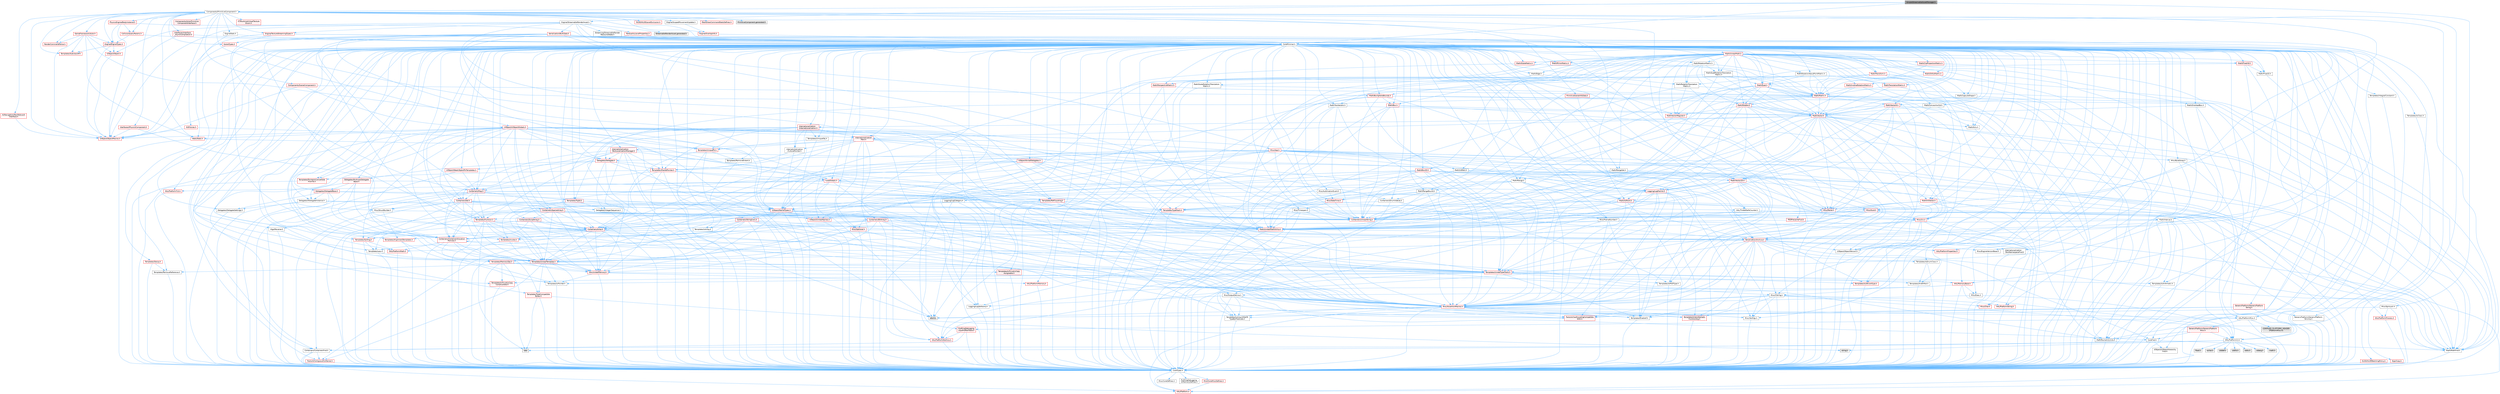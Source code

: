 digraph "SimpleStreamableAssetManager.h"
{
 // INTERACTIVE_SVG=YES
 // LATEX_PDF_SIZE
  bgcolor="transparent";
  edge [fontname=Helvetica,fontsize=10,labelfontname=Helvetica,labelfontsize=10];
  node [fontname=Helvetica,fontsize=10,shape=box,height=0.2,width=0.4];
  Node1 [id="Node000001",label="SimpleStreamableAssetManager.h",height=0.2,width=0.4,color="gray40", fillcolor="grey60", style="filled", fontcolor="black",tooltip=" "];
  Node1 -> Node2 [id="edge1_Node000001_Node000002",color="steelblue1",style="solid",tooltip=" "];
  Node2 [id="Node000002",label="CoreMinimal.h",height=0.2,width=0.4,color="grey40", fillcolor="white", style="filled",URL="$d7/d67/CoreMinimal_8h.html",tooltip=" "];
  Node2 -> Node3 [id="edge2_Node000002_Node000003",color="steelblue1",style="solid",tooltip=" "];
  Node3 [id="Node000003",label="CoreTypes.h",height=0.2,width=0.4,color="grey40", fillcolor="white", style="filled",URL="$dc/dec/CoreTypes_8h.html",tooltip=" "];
  Node3 -> Node4 [id="edge3_Node000003_Node000004",color="steelblue1",style="solid",tooltip=" "];
  Node4 [id="Node000004",label="HAL/Platform.h",height=0.2,width=0.4,color="red", fillcolor="#FFF0F0", style="filled",URL="$d9/dd0/Platform_8h.html",tooltip=" "];
  Node3 -> Node14 [id="edge4_Node000003_Node000014",color="steelblue1",style="solid",tooltip=" "];
  Node14 [id="Node000014",label="ProfilingDebugging\l/UMemoryDefines.h",height=0.2,width=0.4,color="grey40", fillcolor="white", style="filled",URL="$d2/da2/UMemoryDefines_8h.html",tooltip=" "];
  Node3 -> Node15 [id="edge5_Node000003_Node000015",color="steelblue1",style="solid",tooltip=" "];
  Node15 [id="Node000015",label="Misc/CoreMiscDefines.h",height=0.2,width=0.4,color="red", fillcolor="#FFF0F0", style="filled",URL="$da/d38/CoreMiscDefines_8h.html",tooltip=" "];
  Node15 -> Node4 [id="edge6_Node000015_Node000004",color="steelblue1",style="solid",tooltip=" "];
  Node3 -> Node16 [id="edge7_Node000003_Node000016",color="steelblue1",style="solid",tooltip=" "];
  Node16 [id="Node000016",label="Misc/CoreDefines.h",height=0.2,width=0.4,color="grey40", fillcolor="white", style="filled",URL="$d3/dd2/CoreDefines_8h.html",tooltip=" "];
  Node2 -> Node17 [id="edge8_Node000002_Node000017",color="steelblue1",style="solid",tooltip=" "];
  Node17 [id="Node000017",label="CoreFwd.h",height=0.2,width=0.4,color="grey40", fillcolor="white", style="filled",URL="$d1/d1e/CoreFwd_8h.html",tooltip=" "];
  Node17 -> Node3 [id="edge9_Node000017_Node000003",color="steelblue1",style="solid",tooltip=" "];
  Node17 -> Node18 [id="edge10_Node000017_Node000018",color="steelblue1",style="solid",tooltip=" "];
  Node18 [id="Node000018",label="Containers/ContainersFwd.h",height=0.2,width=0.4,color="grey40", fillcolor="white", style="filled",URL="$d4/d0a/ContainersFwd_8h.html",tooltip=" "];
  Node18 -> Node4 [id="edge11_Node000018_Node000004",color="steelblue1",style="solid",tooltip=" "];
  Node18 -> Node3 [id="edge12_Node000018_Node000003",color="steelblue1",style="solid",tooltip=" "];
  Node18 -> Node19 [id="edge13_Node000018_Node000019",color="steelblue1",style="solid",tooltip=" "];
  Node19 [id="Node000019",label="Traits/IsContiguousContainer.h",height=0.2,width=0.4,color="red", fillcolor="#FFF0F0", style="filled",URL="$d5/d3c/IsContiguousContainer_8h.html",tooltip=" "];
  Node19 -> Node3 [id="edge14_Node000019_Node000003",color="steelblue1",style="solid",tooltip=" "];
  Node17 -> Node22 [id="edge15_Node000017_Node000022",color="steelblue1",style="solid",tooltip=" "];
  Node22 [id="Node000022",label="Math/MathFwd.h",height=0.2,width=0.4,color="grey40", fillcolor="white", style="filled",URL="$d2/d10/MathFwd_8h.html",tooltip=" "];
  Node22 -> Node4 [id="edge16_Node000022_Node000004",color="steelblue1",style="solid",tooltip=" "];
  Node17 -> Node23 [id="edge17_Node000017_Node000023",color="steelblue1",style="solid",tooltip=" "];
  Node23 [id="Node000023",label="UObject/UObjectHierarchy\lFwd.h",height=0.2,width=0.4,color="grey40", fillcolor="white", style="filled",URL="$d3/d13/UObjectHierarchyFwd_8h.html",tooltip=" "];
  Node2 -> Node23 [id="edge18_Node000002_Node000023",color="steelblue1",style="solid",tooltip=" "];
  Node2 -> Node18 [id="edge19_Node000002_Node000018",color="steelblue1",style="solid",tooltip=" "];
  Node2 -> Node24 [id="edge20_Node000002_Node000024",color="steelblue1",style="solid",tooltip=" "];
  Node24 [id="Node000024",label="Misc/VarArgs.h",height=0.2,width=0.4,color="grey40", fillcolor="white", style="filled",URL="$d5/d6f/VarArgs_8h.html",tooltip=" "];
  Node24 -> Node3 [id="edge21_Node000024_Node000003",color="steelblue1",style="solid",tooltip=" "];
  Node2 -> Node25 [id="edge22_Node000002_Node000025",color="steelblue1",style="solid",tooltip=" "];
  Node25 [id="Node000025",label="Logging/LogVerbosity.h",height=0.2,width=0.4,color="grey40", fillcolor="white", style="filled",URL="$d2/d8f/LogVerbosity_8h.html",tooltip=" "];
  Node25 -> Node3 [id="edge23_Node000025_Node000003",color="steelblue1",style="solid",tooltip=" "];
  Node2 -> Node26 [id="edge24_Node000002_Node000026",color="steelblue1",style="solid",tooltip=" "];
  Node26 [id="Node000026",label="Misc/OutputDevice.h",height=0.2,width=0.4,color="grey40", fillcolor="white", style="filled",URL="$d7/d32/OutputDevice_8h.html",tooltip=" "];
  Node26 -> Node17 [id="edge25_Node000026_Node000017",color="steelblue1",style="solid",tooltip=" "];
  Node26 -> Node3 [id="edge26_Node000026_Node000003",color="steelblue1",style="solid",tooltip=" "];
  Node26 -> Node25 [id="edge27_Node000026_Node000025",color="steelblue1",style="solid",tooltip=" "];
  Node26 -> Node24 [id="edge28_Node000026_Node000024",color="steelblue1",style="solid",tooltip=" "];
  Node26 -> Node27 [id="edge29_Node000026_Node000027",color="steelblue1",style="solid",tooltip=" "];
  Node27 [id="Node000027",label="Templates/IsArrayOrRefOf\lTypeByPredicate.h",height=0.2,width=0.4,color="grey40", fillcolor="white", style="filled",URL="$d6/da1/IsArrayOrRefOfTypeByPredicate_8h.html",tooltip=" "];
  Node27 -> Node3 [id="edge30_Node000027_Node000003",color="steelblue1",style="solid",tooltip=" "];
  Node26 -> Node28 [id="edge31_Node000026_Node000028",color="steelblue1",style="solid",tooltip=" "];
  Node28 [id="Node000028",label="Templates/IsValidVariadic\lFunctionArg.h",height=0.2,width=0.4,color="red", fillcolor="#FFF0F0", style="filled",URL="$d0/dc8/IsValidVariadicFunctionArg_8h.html",tooltip=" "];
  Node28 -> Node3 [id="edge32_Node000028_Node000003",color="steelblue1",style="solid",tooltip=" "];
  Node26 -> Node30 [id="edge33_Node000026_Node000030",color="steelblue1",style="solid",tooltip=" "];
  Node30 [id="Node000030",label="Traits/IsCharEncodingCompatible\lWith.h",height=0.2,width=0.4,color="red", fillcolor="#FFF0F0", style="filled",URL="$df/dd1/IsCharEncodingCompatibleWith_8h.html",tooltip=" "];
  Node2 -> Node32 [id="edge34_Node000002_Node000032",color="steelblue1",style="solid",tooltip=" "];
  Node32 [id="Node000032",label="HAL/PlatformCrt.h",height=0.2,width=0.4,color="grey40", fillcolor="white", style="filled",URL="$d8/d75/PlatformCrt_8h.html",tooltip=" "];
  Node32 -> Node33 [id="edge35_Node000032_Node000033",color="steelblue1",style="solid",tooltip=" "];
  Node33 [id="Node000033",label="new",height=0.2,width=0.4,color="grey60", fillcolor="#E0E0E0", style="filled",tooltip=" "];
  Node32 -> Node34 [id="edge36_Node000032_Node000034",color="steelblue1",style="solid",tooltip=" "];
  Node34 [id="Node000034",label="wchar.h",height=0.2,width=0.4,color="grey60", fillcolor="#E0E0E0", style="filled",tooltip=" "];
  Node32 -> Node35 [id="edge37_Node000032_Node000035",color="steelblue1",style="solid",tooltip=" "];
  Node35 [id="Node000035",label="stddef.h",height=0.2,width=0.4,color="grey60", fillcolor="#E0E0E0", style="filled",tooltip=" "];
  Node32 -> Node36 [id="edge38_Node000032_Node000036",color="steelblue1",style="solid",tooltip=" "];
  Node36 [id="Node000036",label="stdlib.h",height=0.2,width=0.4,color="grey60", fillcolor="#E0E0E0", style="filled",tooltip=" "];
  Node32 -> Node37 [id="edge39_Node000032_Node000037",color="steelblue1",style="solid",tooltip=" "];
  Node37 [id="Node000037",label="stdio.h",height=0.2,width=0.4,color="grey60", fillcolor="#E0E0E0", style="filled",tooltip=" "];
  Node32 -> Node38 [id="edge40_Node000032_Node000038",color="steelblue1",style="solid",tooltip=" "];
  Node38 [id="Node000038",label="stdarg.h",height=0.2,width=0.4,color="grey60", fillcolor="#E0E0E0", style="filled",tooltip=" "];
  Node32 -> Node39 [id="edge41_Node000032_Node000039",color="steelblue1",style="solid",tooltip=" "];
  Node39 [id="Node000039",label="math.h",height=0.2,width=0.4,color="grey60", fillcolor="#E0E0E0", style="filled",tooltip=" "];
  Node32 -> Node40 [id="edge42_Node000032_Node000040",color="steelblue1",style="solid",tooltip=" "];
  Node40 [id="Node000040",label="float.h",height=0.2,width=0.4,color="grey60", fillcolor="#E0E0E0", style="filled",tooltip=" "];
  Node32 -> Node41 [id="edge43_Node000032_Node000041",color="steelblue1",style="solid",tooltip=" "];
  Node41 [id="Node000041",label="string.h",height=0.2,width=0.4,color="grey60", fillcolor="#E0E0E0", style="filled",tooltip=" "];
  Node2 -> Node42 [id="edge44_Node000002_Node000042",color="steelblue1",style="solid",tooltip=" "];
  Node42 [id="Node000042",label="HAL/PlatformMisc.h",height=0.2,width=0.4,color="grey40", fillcolor="white", style="filled",URL="$d0/df5/PlatformMisc_8h.html",tooltip=" "];
  Node42 -> Node3 [id="edge45_Node000042_Node000003",color="steelblue1",style="solid",tooltip=" "];
  Node42 -> Node43 [id="edge46_Node000042_Node000043",color="steelblue1",style="solid",tooltip=" "];
  Node43 [id="Node000043",label="GenericPlatform/GenericPlatform\lMisc.h",height=0.2,width=0.4,color="red", fillcolor="#FFF0F0", style="filled",URL="$db/d9a/GenericPlatformMisc_8h.html",tooltip=" "];
  Node43 -> Node17 [id="edge47_Node000043_Node000017",color="steelblue1",style="solid",tooltip=" "];
  Node43 -> Node3 [id="edge48_Node000043_Node000003",color="steelblue1",style="solid",tooltip=" "];
  Node43 -> Node32 [id="edge49_Node000043_Node000032",color="steelblue1",style="solid",tooltip=" "];
  Node43 -> Node47 [id="edge50_Node000043_Node000047",color="steelblue1",style="solid",tooltip=" "];
  Node47 [id="Node000047",label="Math/NumericLimits.h",height=0.2,width=0.4,color="grey40", fillcolor="white", style="filled",URL="$df/d1b/NumericLimits_8h.html",tooltip=" "];
  Node47 -> Node3 [id="edge51_Node000047_Node000003",color="steelblue1",style="solid",tooltip=" "];
  Node42 -> Node52 [id="edge52_Node000042_Node000052",color="steelblue1",style="solid",tooltip=" "];
  Node52 [id="Node000052",label="COMPILED_PLATFORM_HEADER\l(PlatformMisc.h)",height=0.2,width=0.4,color="grey60", fillcolor="#E0E0E0", style="filled",tooltip=" "];
  Node42 -> Node53 [id="edge53_Node000042_Node000053",color="steelblue1",style="solid",tooltip=" "];
  Node53 [id="Node000053",label="ProfilingDebugging\l/CpuProfilerTrace.h",height=0.2,width=0.4,color="red", fillcolor="#FFF0F0", style="filled",URL="$da/dcb/CpuProfilerTrace_8h.html",tooltip=" "];
  Node53 -> Node3 [id="edge54_Node000053_Node000003",color="steelblue1",style="solid",tooltip=" "];
  Node53 -> Node18 [id="edge55_Node000053_Node000018",color="steelblue1",style="solid",tooltip=" "];
  Node53 -> Node54 [id="edge56_Node000053_Node000054",color="steelblue1",style="solid",tooltip=" "];
  Node54 [id="Node000054",label="HAL/PlatformAtomics.h",height=0.2,width=0.4,color="red", fillcolor="#FFF0F0", style="filled",URL="$d3/d36/PlatformAtomics_8h.html",tooltip=" "];
  Node54 -> Node3 [id="edge57_Node000054_Node000003",color="steelblue1",style="solid",tooltip=" "];
  Node2 -> Node61 [id="edge58_Node000002_Node000061",color="steelblue1",style="solid",tooltip=" "];
  Node61 [id="Node000061",label="Misc/AssertionMacros.h",height=0.2,width=0.4,color="red", fillcolor="#FFF0F0", style="filled",URL="$d0/dfa/AssertionMacros_8h.html",tooltip=" "];
  Node61 -> Node3 [id="edge59_Node000061_Node000003",color="steelblue1",style="solid",tooltip=" "];
  Node61 -> Node4 [id="edge60_Node000061_Node000004",color="steelblue1",style="solid",tooltip=" "];
  Node61 -> Node42 [id="edge61_Node000061_Node000042",color="steelblue1",style="solid",tooltip=" "];
  Node61 -> Node62 [id="edge62_Node000061_Node000062",color="steelblue1",style="solid",tooltip=" "];
  Node62 [id="Node000062",label="Templates/EnableIf.h",height=0.2,width=0.4,color="grey40", fillcolor="white", style="filled",URL="$d7/d60/EnableIf_8h.html",tooltip=" "];
  Node62 -> Node3 [id="edge63_Node000062_Node000003",color="steelblue1",style="solid",tooltip=" "];
  Node61 -> Node27 [id="edge64_Node000061_Node000027",color="steelblue1",style="solid",tooltip=" "];
  Node61 -> Node28 [id="edge65_Node000061_Node000028",color="steelblue1",style="solid",tooltip=" "];
  Node61 -> Node30 [id="edge66_Node000061_Node000030",color="steelblue1",style="solid",tooltip=" "];
  Node61 -> Node24 [id="edge67_Node000061_Node000024",color="steelblue1",style="solid",tooltip=" "];
  Node61 -> Node69 [id="edge68_Node000061_Node000069",color="steelblue1",style="solid",tooltip=" "];
  Node69 [id="Node000069",label="atomic",height=0.2,width=0.4,color="grey60", fillcolor="#E0E0E0", style="filled",tooltip=" "];
  Node2 -> Node70 [id="edge69_Node000002_Node000070",color="steelblue1",style="solid",tooltip=" "];
  Node70 [id="Node000070",label="Templates/IsPointer.h",height=0.2,width=0.4,color="grey40", fillcolor="white", style="filled",URL="$d7/d05/IsPointer_8h.html",tooltip=" "];
  Node70 -> Node3 [id="edge70_Node000070_Node000003",color="steelblue1",style="solid",tooltip=" "];
  Node2 -> Node71 [id="edge71_Node000002_Node000071",color="steelblue1",style="solid",tooltip=" "];
  Node71 [id="Node000071",label="HAL/PlatformMemory.h",height=0.2,width=0.4,color="red", fillcolor="#FFF0F0", style="filled",URL="$de/d68/PlatformMemory_8h.html",tooltip=" "];
  Node71 -> Node3 [id="edge72_Node000071_Node000003",color="steelblue1",style="solid",tooltip=" "];
  Node2 -> Node54 [id="edge73_Node000002_Node000054",color="steelblue1",style="solid",tooltip=" "];
  Node2 -> Node76 [id="edge74_Node000002_Node000076",color="steelblue1",style="solid",tooltip=" "];
  Node76 [id="Node000076",label="Misc/Exec.h",height=0.2,width=0.4,color="grey40", fillcolor="white", style="filled",URL="$de/ddb/Exec_8h.html",tooltip=" "];
  Node76 -> Node3 [id="edge75_Node000076_Node000003",color="steelblue1",style="solid",tooltip=" "];
  Node76 -> Node61 [id="edge76_Node000076_Node000061",color="steelblue1",style="solid",tooltip=" "];
  Node2 -> Node77 [id="edge77_Node000002_Node000077",color="steelblue1",style="solid",tooltip=" "];
  Node77 [id="Node000077",label="HAL/MemoryBase.h",height=0.2,width=0.4,color="red", fillcolor="#FFF0F0", style="filled",URL="$d6/d9f/MemoryBase_8h.html",tooltip=" "];
  Node77 -> Node3 [id="edge78_Node000077_Node000003",color="steelblue1",style="solid",tooltip=" "];
  Node77 -> Node54 [id="edge79_Node000077_Node000054",color="steelblue1",style="solid",tooltip=" "];
  Node77 -> Node32 [id="edge80_Node000077_Node000032",color="steelblue1",style="solid",tooltip=" "];
  Node77 -> Node76 [id="edge81_Node000077_Node000076",color="steelblue1",style="solid",tooltip=" "];
  Node77 -> Node26 [id="edge82_Node000077_Node000026",color="steelblue1",style="solid",tooltip=" "];
  Node2 -> Node87 [id="edge83_Node000002_Node000087",color="steelblue1",style="solid",tooltip=" "];
  Node87 [id="Node000087",label="HAL/UnrealMemory.h",height=0.2,width=0.4,color="red", fillcolor="#FFF0F0", style="filled",URL="$d9/d96/UnrealMemory_8h.html",tooltip=" "];
  Node87 -> Node3 [id="edge84_Node000087_Node000003",color="steelblue1",style="solid",tooltip=" "];
  Node87 -> Node77 [id="edge85_Node000087_Node000077",color="steelblue1",style="solid",tooltip=" "];
  Node87 -> Node71 [id="edge86_Node000087_Node000071",color="steelblue1",style="solid",tooltip=" "];
  Node87 -> Node70 [id="edge87_Node000087_Node000070",color="steelblue1",style="solid",tooltip=" "];
  Node2 -> Node89 [id="edge88_Node000002_Node000089",color="steelblue1",style="solid",tooltip=" "];
  Node89 [id="Node000089",label="Templates/IsArithmetic.h",height=0.2,width=0.4,color="grey40", fillcolor="white", style="filled",URL="$d2/d5d/IsArithmetic_8h.html",tooltip=" "];
  Node89 -> Node3 [id="edge89_Node000089_Node000003",color="steelblue1",style="solid",tooltip=" "];
  Node2 -> Node83 [id="edge90_Node000002_Node000083",color="steelblue1",style="solid",tooltip=" "];
  Node83 [id="Node000083",label="Templates/AndOrNot.h",height=0.2,width=0.4,color="grey40", fillcolor="white", style="filled",URL="$db/d0a/AndOrNot_8h.html",tooltip=" "];
  Node83 -> Node3 [id="edge91_Node000083_Node000003",color="steelblue1",style="solid",tooltip=" "];
  Node2 -> Node90 [id="edge92_Node000002_Node000090",color="steelblue1",style="solid",tooltip=" "];
  Node90 [id="Node000090",label="Templates/IsPODType.h",height=0.2,width=0.4,color="grey40", fillcolor="white", style="filled",URL="$d7/db1/IsPODType_8h.html",tooltip=" "];
  Node90 -> Node3 [id="edge93_Node000090_Node000003",color="steelblue1",style="solid",tooltip=" "];
  Node2 -> Node91 [id="edge94_Node000002_Node000091",color="steelblue1",style="solid",tooltip=" "];
  Node91 [id="Node000091",label="Templates/IsUECoreType.h",height=0.2,width=0.4,color="red", fillcolor="#FFF0F0", style="filled",URL="$d1/db8/IsUECoreType_8h.html",tooltip=" "];
  Node91 -> Node3 [id="edge95_Node000091_Node000003",color="steelblue1",style="solid",tooltip=" "];
  Node2 -> Node84 [id="edge96_Node000002_Node000084",color="steelblue1",style="solid",tooltip=" "];
  Node84 [id="Node000084",label="Templates/IsTriviallyCopy\lConstructible.h",height=0.2,width=0.4,color="red", fillcolor="#FFF0F0", style="filled",URL="$d3/d78/IsTriviallyCopyConstructible_8h.html",tooltip=" "];
  Node84 -> Node3 [id="edge97_Node000084_Node000003",color="steelblue1",style="solid",tooltip=" "];
  Node2 -> Node92 [id="edge98_Node000002_Node000092",color="steelblue1",style="solid",tooltip=" "];
  Node92 [id="Node000092",label="Templates/UnrealTypeTraits.h",height=0.2,width=0.4,color="red", fillcolor="#FFF0F0", style="filled",URL="$d2/d2d/UnrealTypeTraits_8h.html",tooltip=" "];
  Node92 -> Node3 [id="edge99_Node000092_Node000003",color="steelblue1",style="solid",tooltip=" "];
  Node92 -> Node70 [id="edge100_Node000092_Node000070",color="steelblue1",style="solid",tooltip=" "];
  Node92 -> Node61 [id="edge101_Node000092_Node000061",color="steelblue1",style="solid",tooltip=" "];
  Node92 -> Node83 [id="edge102_Node000092_Node000083",color="steelblue1",style="solid",tooltip=" "];
  Node92 -> Node62 [id="edge103_Node000092_Node000062",color="steelblue1",style="solid",tooltip=" "];
  Node92 -> Node89 [id="edge104_Node000092_Node000089",color="steelblue1",style="solid",tooltip=" "];
  Node92 -> Node90 [id="edge105_Node000092_Node000090",color="steelblue1",style="solid",tooltip=" "];
  Node92 -> Node91 [id="edge106_Node000092_Node000091",color="steelblue1",style="solid",tooltip=" "];
  Node92 -> Node84 [id="edge107_Node000092_Node000084",color="steelblue1",style="solid",tooltip=" "];
  Node2 -> Node62 [id="edge108_Node000002_Node000062",color="steelblue1",style="solid",tooltip=" "];
  Node2 -> Node94 [id="edge109_Node000002_Node000094",color="steelblue1",style="solid",tooltip=" "];
  Node94 [id="Node000094",label="Templates/RemoveReference.h",height=0.2,width=0.4,color="grey40", fillcolor="white", style="filled",URL="$da/dbe/RemoveReference_8h.html",tooltip=" "];
  Node94 -> Node3 [id="edge110_Node000094_Node000003",color="steelblue1",style="solid",tooltip=" "];
  Node2 -> Node95 [id="edge111_Node000002_Node000095",color="steelblue1",style="solid",tooltip=" "];
  Node95 [id="Node000095",label="Templates/IntegralConstant.h",height=0.2,width=0.4,color="grey40", fillcolor="white", style="filled",URL="$db/d1b/IntegralConstant_8h.html",tooltip=" "];
  Node95 -> Node3 [id="edge112_Node000095_Node000003",color="steelblue1",style="solid",tooltip=" "];
  Node2 -> Node96 [id="edge113_Node000002_Node000096",color="steelblue1",style="solid",tooltip=" "];
  Node96 [id="Node000096",label="Templates/IsClass.h",height=0.2,width=0.4,color="grey40", fillcolor="white", style="filled",URL="$db/dcb/IsClass_8h.html",tooltip=" "];
  Node96 -> Node3 [id="edge114_Node000096_Node000003",color="steelblue1",style="solid",tooltip=" "];
  Node2 -> Node97 [id="edge115_Node000002_Node000097",color="steelblue1",style="solid",tooltip=" "];
  Node97 [id="Node000097",label="Templates/TypeCompatible\lBytes.h",height=0.2,width=0.4,color="red", fillcolor="#FFF0F0", style="filled",URL="$df/d0a/TypeCompatibleBytes_8h.html",tooltip=" "];
  Node97 -> Node3 [id="edge116_Node000097_Node000003",color="steelblue1",style="solid",tooltip=" "];
  Node97 -> Node41 [id="edge117_Node000097_Node000041",color="steelblue1",style="solid",tooltip=" "];
  Node97 -> Node33 [id="edge118_Node000097_Node000033",color="steelblue1",style="solid",tooltip=" "];
  Node2 -> Node19 [id="edge119_Node000002_Node000019",color="steelblue1",style="solid",tooltip=" "];
  Node2 -> Node98 [id="edge120_Node000002_Node000098",color="steelblue1",style="solid",tooltip=" "];
  Node98 [id="Node000098",label="Templates/UnrealTemplate.h",height=0.2,width=0.4,color="red", fillcolor="#FFF0F0", style="filled",URL="$d4/d24/UnrealTemplate_8h.html",tooltip=" "];
  Node98 -> Node3 [id="edge121_Node000098_Node000003",color="steelblue1",style="solid",tooltip=" "];
  Node98 -> Node70 [id="edge122_Node000098_Node000070",color="steelblue1",style="solid",tooltip=" "];
  Node98 -> Node87 [id="edge123_Node000098_Node000087",color="steelblue1",style="solid",tooltip=" "];
  Node98 -> Node92 [id="edge124_Node000098_Node000092",color="steelblue1",style="solid",tooltip=" "];
  Node98 -> Node94 [id="edge125_Node000098_Node000094",color="steelblue1",style="solid",tooltip=" "];
  Node98 -> Node97 [id="edge126_Node000098_Node000097",color="steelblue1",style="solid",tooltip=" "];
  Node98 -> Node19 [id="edge127_Node000098_Node000019",color="steelblue1",style="solid",tooltip=" "];
  Node2 -> Node47 [id="edge128_Node000002_Node000047",color="steelblue1",style="solid",tooltip=" "];
  Node2 -> Node102 [id="edge129_Node000002_Node000102",color="steelblue1",style="solid",tooltip=" "];
  Node102 [id="Node000102",label="HAL/PlatformMath.h",height=0.2,width=0.4,color="red", fillcolor="#FFF0F0", style="filled",URL="$dc/d53/PlatformMath_8h.html",tooltip=" "];
  Node102 -> Node3 [id="edge130_Node000102_Node000003",color="steelblue1",style="solid",tooltip=" "];
  Node2 -> Node85 [id="edge131_Node000002_Node000085",color="steelblue1",style="solid",tooltip=" "];
  Node85 [id="Node000085",label="Templates/IsTriviallyCopy\lAssignable.h",height=0.2,width=0.4,color="red", fillcolor="#FFF0F0", style="filled",URL="$d2/df2/IsTriviallyCopyAssignable_8h.html",tooltip=" "];
  Node85 -> Node3 [id="edge132_Node000085_Node000003",color="steelblue1",style="solid",tooltip=" "];
  Node2 -> Node110 [id="edge133_Node000002_Node000110",color="steelblue1",style="solid",tooltip=" "];
  Node110 [id="Node000110",label="Templates/MemoryOps.h",height=0.2,width=0.4,color="red", fillcolor="#FFF0F0", style="filled",URL="$db/dea/MemoryOps_8h.html",tooltip=" "];
  Node110 -> Node3 [id="edge134_Node000110_Node000003",color="steelblue1",style="solid",tooltip=" "];
  Node110 -> Node87 [id="edge135_Node000110_Node000087",color="steelblue1",style="solid",tooltip=" "];
  Node110 -> Node85 [id="edge136_Node000110_Node000085",color="steelblue1",style="solid",tooltip=" "];
  Node110 -> Node84 [id="edge137_Node000110_Node000084",color="steelblue1",style="solid",tooltip=" "];
  Node110 -> Node92 [id="edge138_Node000110_Node000092",color="steelblue1",style="solid",tooltip=" "];
  Node110 -> Node33 [id="edge139_Node000110_Node000033",color="steelblue1",style="solid",tooltip=" "];
  Node2 -> Node111 [id="edge140_Node000002_Node000111",color="steelblue1",style="solid",tooltip=" "];
  Node111 [id="Node000111",label="Containers/ContainerAllocation\lPolicies.h",height=0.2,width=0.4,color="red", fillcolor="#FFF0F0", style="filled",URL="$d7/dff/ContainerAllocationPolicies_8h.html",tooltip=" "];
  Node111 -> Node3 [id="edge141_Node000111_Node000003",color="steelblue1",style="solid",tooltip=" "];
  Node111 -> Node111 [id="edge142_Node000111_Node000111",color="steelblue1",style="solid",tooltip=" "];
  Node111 -> Node102 [id="edge143_Node000111_Node000102",color="steelblue1",style="solid",tooltip=" "];
  Node111 -> Node87 [id="edge144_Node000111_Node000087",color="steelblue1",style="solid",tooltip=" "];
  Node111 -> Node47 [id="edge145_Node000111_Node000047",color="steelblue1",style="solid",tooltip=" "];
  Node111 -> Node61 [id="edge146_Node000111_Node000061",color="steelblue1",style="solid",tooltip=" "];
  Node111 -> Node110 [id="edge147_Node000111_Node000110",color="steelblue1",style="solid",tooltip=" "];
  Node111 -> Node97 [id="edge148_Node000111_Node000097",color="steelblue1",style="solid",tooltip=" "];
  Node2 -> Node114 [id="edge149_Node000002_Node000114",color="steelblue1",style="solid",tooltip=" "];
  Node114 [id="Node000114",label="Templates/IsEnumClass.h",height=0.2,width=0.4,color="grey40", fillcolor="white", style="filled",URL="$d7/d15/IsEnumClass_8h.html",tooltip=" "];
  Node114 -> Node3 [id="edge150_Node000114_Node000003",color="steelblue1",style="solid",tooltip=" "];
  Node114 -> Node83 [id="edge151_Node000114_Node000083",color="steelblue1",style="solid",tooltip=" "];
  Node2 -> Node115 [id="edge152_Node000002_Node000115",color="steelblue1",style="solid",tooltip=" "];
  Node115 [id="Node000115",label="HAL/PlatformProperties.h",height=0.2,width=0.4,color="red", fillcolor="#FFF0F0", style="filled",URL="$d9/db0/PlatformProperties_8h.html",tooltip=" "];
  Node115 -> Node3 [id="edge153_Node000115_Node000003",color="steelblue1",style="solid",tooltip=" "];
  Node2 -> Node118 [id="edge154_Node000002_Node000118",color="steelblue1",style="solid",tooltip=" "];
  Node118 [id="Node000118",label="Misc/EngineVersionBase.h",height=0.2,width=0.4,color="grey40", fillcolor="white", style="filled",URL="$d5/d2b/EngineVersionBase_8h.html",tooltip=" "];
  Node118 -> Node3 [id="edge155_Node000118_Node000003",color="steelblue1",style="solid",tooltip=" "];
  Node2 -> Node119 [id="edge156_Node000002_Node000119",color="steelblue1",style="solid",tooltip=" "];
  Node119 [id="Node000119",label="Internationalization\l/TextNamespaceFwd.h",height=0.2,width=0.4,color="grey40", fillcolor="white", style="filled",URL="$d8/d97/TextNamespaceFwd_8h.html",tooltip=" "];
  Node119 -> Node3 [id="edge157_Node000119_Node000003",color="steelblue1",style="solid",tooltip=" "];
  Node2 -> Node120 [id="edge158_Node000002_Node000120",color="steelblue1",style="solid",tooltip=" "];
  Node120 [id="Node000120",label="Serialization/Archive.h",height=0.2,width=0.4,color="red", fillcolor="#FFF0F0", style="filled",URL="$d7/d3b/Archive_8h.html",tooltip=" "];
  Node120 -> Node17 [id="edge159_Node000120_Node000017",color="steelblue1",style="solid",tooltip=" "];
  Node120 -> Node3 [id="edge160_Node000120_Node000003",color="steelblue1",style="solid",tooltip=" "];
  Node120 -> Node115 [id="edge161_Node000120_Node000115",color="steelblue1",style="solid",tooltip=" "];
  Node120 -> Node119 [id="edge162_Node000120_Node000119",color="steelblue1",style="solid",tooltip=" "];
  Node120 -> Node22 [id="edge163_Node000120_Node000022",color="steelblue1",style="solid",tooltip=" "];
  Node120 -> Node61 [id="edge164_Node000120_Node000061",color="steelblue1",style="solid",tooltip=" "];
  Node120 -> Node118 [id="edge165_Node000120_Node000118",color="steelblue1",style="solid",tooltip=" "];
  Node120 -> Node24 [id="edge166_Node000120_Node000024",color="steelblue1",style="solid",tooltip=" "];
  Node120 -> Node62 [id="edge167_Node000120_Node000062",color="steelblue1",style="solid",tooltip=" "];
  Node120 -> Node27 [id="edge168_Node000120_Node000027",color="steelblue1",style="solid",tooltip=" "];
  Node120 -> Node114 [id="edge169_Node000120_Node000114",color="steelblue1",style="solid",tooltip=" "];
  Node120 -> Node28 [id="edge170_Node000120_Node000028",color="steelblue1",style="solid",tooltip=" "];
  Node120 -> Node98 [id="edge171_Node000120_Node000098",color="steelblue1",style="solid",tooltip=" "];
  Node120 -> Node30 [id="edge172_Node000120_Node000030",color="steelblue1",style="solid",tooltip=" "];
  Node120 -> Node123 [id="edge173_Node000120_Node000123",color="steelblue1",style="solid",tooltip=" "];
  Node123 [id="Node000123",label="UObject/ObjectVersion.h",height=0.2,width=0.4,color="grey40", fillcolor="white", style="filled",URL="$da/d63/ObjectVersion_8h.html",tooltip=" "];
  Node123 -> Node3 [id="edge174_Node000123_Node000003",color="steelblue1",style="solid",tooltip=" "];
  Node2 -> Node124 [id="edge175_Node000002_Node000124",color="steelblue1",style="solid",tooltip=" "];
  Node124 [id="Node000124",label="Templates/Less.h",height=0.2,width=0.4,color="grey40", fillcolor="white", style="filled",URL="$de/dc8/Less_8h.html",tooltip=" "];
  Node124 -> Node3 [id="edge176_Node000124_Node000003",color="steelblue1",style="solid",tooltip=" "];
  Node124 -> Node98 [id="edge177_Node000124_Node000098",color="steelblue1",style="solid",tooltip=" "];
  Node2 -> Node125 [id="edge178_Node000002_Node000125",color="steelblue1",style="solid",tooltip=" "];
  Node125 [id="Node000125",label="Templates/Sorting.h",height=0.2,width=0.4,color="red", fillcolor="#FFF0F0", style="filled",URL="$d3/d9e/Sorting_8h.html",tooltip=" "];
  Node125 -> Node3 [id="edge179_Node000125_Node000003",color="steelblue1",style="solid",tooltip=" "];
  Node125 -> Node102 [id="edge180_Node000125_Node000102",color="steelblue1",style="solid",tooltip=" "];
  Node125 -> Node124 [id="edge181_Node000125_Node000124",color="steelblue1",style="solid",tooltip=" "];
  Node2 -> Node136 [id="edge182_Node000002_Node000136",color="steelblue1",style="solid",tooltip=" "];
  Node136 [id="Node000136",label="Misc/Char.h",height=0.2,width=0.4,color="red", fillcolor="#FFF0F0", style="filled",URL="$d0/d58/Char_8h.html",tooltip=" "];
  Node136 -> Node3 [id="edge183_Node000136_Node000003",color="steelblue1",style="solid",tooltip=" "];
  Node2 -> Node139 [id="edge184_Node000002_Node000139",color="steelblue1",style="solid",tooltip=" "];
  Node139 [id="Node000139",label="GenericPlatform/GenericPlatform\lStricmp.h",height=0.2,width=0.4,color="grey40", fillcolor="white", style="filled",URL="$d2/d86/GenericPlatformStricmp_8h.html",tooltip=" "];
  Node139 -> Node3 [id="edge185_Node000139_Node000003",color="steelblue1",style="solid",tooltip=" "];
  Node2 -> Node140 [id="edge186_Node000002_Node000140",color="steelblue1",style="solid",tooltip=" "];
  Node140 [id="Node000140",label="GenericPlatform/GenericPlatform\lString.h",height=0.2,width=0.4,color="red", fillcolor="#FFF0F0", style="filled",URL="$dd/d20/GenericPlatformString_8h.html",tooltip=" "];
  Node140 -> Node3 [id="edge187_Node000140_Node000003",color="steelblue1",style="solid",tooltip=" "];
  Node140 -> Node139 [id="edge188_Node000140_Node000139",color="steelblue1",style="solid",tooltip=" "];
  Node140 -> Node62 [id="edge189_Node000140_Node000062",color="steelblue1",style="solid",tooltip=" "];
  Node140 -> Node30 [id="edge190_Node000140_Node000030",color="steelblue1",style="solid",tooltip=" "];
  Node2 -> Node73 [id="edge191_Node000002_Node000073",color="steelblue1",style="solid",tooltip=" "];
  Node73 [id="Node000073",label="HAL/PlatformString.h",height=0.2,width=0.4,color="red", fillcolor="#FFF0F0", style="filled",URL="$db/db5/PlatformString_8h.html",tooltip=" "];
  Node73 -> Node3 [id="edge192_Node000073_Node000003",color="steelblue1",style="solid",tooltip=" "];
  Node2 -> Node143 [id="edge193_Node000002_Node000143",color="steelblue1",style="solid",tooltip=" "];
  Node143 [id="Node000143",label="Misc/CString.h",height=0.2,width=0.4,color="grey40", fillcolor="white", style="filled",URL="$d2/d49/CString_8h.html",tooltip=" "];
  Node143 -> Node3 [id="edge194_Node000143_Node000003",color="steelblue1",style="solid",tooltip=" "];
  Node143 -> Node32 [id="edge195_Node000143_Node000032",color="steelblue1",style="solid",tooltip=" "];
  Node143 -> Node73 [id="edge196_Node000143_Node000073",color="steelblue1",style="solid",tooltip=" "];
  Node143 -> Node61 [id="edge197_Node000143_Node000061",color="steelblue1",style="solid",tooltip=" "];
  Node143 -> Node136 [id="edge198_Node000143_Node000136",color="steelblue1",style="solid",tooltip=" "];
  Node143 -> Node24 [id="edge199_Node000143_Node000024",color="steelblue1",style="solid",tooltip=" "];
  Node143 -> Node27 [id="edge200_Node000143_Node000027",color="steelblue1",style="solid",tooltip=" "];
  Node143 -> Node28 [id="edge201_Node000143_Node000028",color="steelblue1",style="solid",tooltip=" "];
  Node143 -> Node30 [id="edge202_Node000143_Node000030",color="steelblue1",style="solid",tooltip=" "];
  Node2 -> Node144 [id="edge203_Node000002_Node000144",color="steelblue1",style="solid",tooltip=" "];
  Node144 [id="Node000144",label="Misc/Crc.h",height=0.2,width=0.4,color="red", fillcolor="#FFF0F0", style="filled",URL="$d4/dd2/Crc_8h.html",tooltip=" "];
  Node144 -> Node3 [id="edge204_Node000144_Node000003",color="steelblue1",style="solid",tooltip=" "];
  Node144 -> Node73 [id="edge205_Node000144_Node000073",color="steelblue1",style="solid",tooltip=" "];
  Node144 -> Node61 [id="edge206_Node000144_Node000061",color="steelblue1",style="solid",tooltip=" "];
  Node144 -> Node143 [id="edge207_Node000144_Node000143",color="steelblue1",style="solid",tooltip=" "];
  Node144 -> Node136 [id="edge208_Node000144_Node000136",color="steelblue1",style="solid",tooltip=" "];
  Node144 -> Node92 [id="edge209_Node000144_Node000092",color="steelblue1",style="solid",tooltip=" "];
  Node2 -> Node135 [id="edge210_Node000002_Node000135",color="steelblue1",style="solid",tooltip=" "];
  Node135 [id="Node000135",label="Math/UnrealMathUtility.h",height=0.2,width=0.4,color="red", fillcolor="#FFF0F0", style="filled",URL="$db/db8/UnrealMathUtility_8h.html",tooltip=" "];
  Node135 -> Node3 [id="edge211_Node000135_Node000003",color="steelblue1",style="solid",tooltip=" "];
  Node135 -> Node61 [id="edge212_Node000135_Node000061",color="steelblue1",style="solid",tooltip=" "];
  Node135 -> Node102 [id="edge213_Node000135_Node000102",color="steelblue1",style="solid",tooltip=" "];
  Node135 -> Node22 [id="edge214_Node000135_Node000022",color="steelblue1",style="solid",tooltip=" "];
  Node2 -> Node145 [id="edge215_Node000002_Node000145",color="steelblue1",style="solid",tooltip=" "];
  Node145 [id="Node000145",label="Containers/UnrealString.h",height=0.2,width=0.4,color="red", fillcolor="#FFF0F0", style="filled",URL="$d5/dba/UnrealString_8h.html",tooltip=" "];
  Node2 -> Node149 [id="edge216_Node000002_Node000149",color="steelblue1",style="solid",tooltip=" "];
  Node149 [id="Node000149",label="Containers/Array.h",height=0.2,width=0.4,color="red", fillcolor="#FFF0F0", style="filled",URL="$df/dd0/Array_8h.html",tooltip=" "];
  Node149 -> Node3 [id="edge217_Node000149_Node000003",color="steelblue1",style="solid",tooltip=" "];
  Node149 -> Node61 [id="edge218_Node000149_Node000061",color="steelblue1",style="solid",tooltip=" "];
  Node149 -> Node87 [id="edge219_Node000149_Node000087",color="steelblue1",style="solid",tooltip=" "];
  Node149 -> Node92 [id="edge220_Node000149_Node000092",color="steelblue1",style="solid",tooltip=" "];
  Node149 -> Node98 [id="edge221_Node000149_Node000098",color="steelblue1",style="solid",tooltip=" "];
  Node149 -> Node111 [id="edge222_Node000149_Node000111",color="steelblue1",style="solid",tooltip=" "];
  Node149 -> Node120 [id="edge223_Node000149_Node000120",color="steelblue1",style="solid",tooltip=" "];
  Node149 -> Node128 [id="edge224_Node000149_Node000128",color="steelblue1",style="solid",tooltip=" "];
  Node128 [id="Node000128",label="Templates/Invoke.h",height=0.2,width=0.4,color="red", fillcolor="#FFF0F0", style="filled",URL="$d7/deb/Invoke_8h.html",tooltip=" "];
  Node128 -> Node3 [id="edge225_Node000128_Node000003",color="steelblue1",style="solid",tooltip=" "];
  Node128 -> Node98 [id="edge226_Node000128_Node000098",color="steelblue1",style="solid",tooltip=" "];
  Node149 -> Node124 [id="edge227_Node000149_Node000124",color="steelblue1",style="solid",tooltip=" "];
  Node149 -> Node125 [id="edge228_Node000149_Node000125",color="steelblue1",style="solid",tooltip=" "];
  Node149 -> Node172 [id="edge229_Node000149_Node000172",color="steelblue1",style="solid",tooltip=" "];
  Node172 [id="Node000172",label="Templates/AlignmentTemplates.h",height=0.2,width=0.4,color="red", fillcolor="#FFF0F0", style="filled",URL="$dd/d32/AlignmentTemplates_8h.html",tooltip=" "];
  Node172 -> Node3 [id="edge230_Node000172_Node000003",color="steelblue1",style="solid",tooltip=" "];
  Node172 -> Node70 [id="edge231_Node000172_Node000070",color="steelblue1",style="solid",tooltip=" "];
  Node2 -> Node173 [id="edge232_Node000002_Node000173",color="steelblue1",style="solid",tooltip=" "];
  Node173 [id="Node000173",label="Misc/FrameNumber.h",height=0.2,width=0.4,color="grey40", fillcolor="white", style="filled",URL="$dd/dbd/FrameNumber_8h.html",tooltip=" "];
  Node173 -> Node3 [id="edge233_Node000173_Node000003",color="steelblue1",style="solid",tooltip=" "];
  Node173 -> Node47 [id="edge234_Node000173_Node000047",color="steelblue1",style="solid",tooltip=" "];
  Node173 -> Node135 [id="edge235_Node000173_Node000135",color="steelblue1",style="solid",tooltip=" "];
  Node173 -> Node62 [id="edge236_Node000173_Node000062",color="steelblue1",style="solid",tooltip=" "];
  Node173 -> Node92 [id="edge237_Node000173_Node000092",color="steelblue1",style="solid",tooltip=" "];
  Node2 -> Node174 [id="edge238_Node000002_Node000174",color="steelblue1",style="solid",tooltip=" "];
  Node174 [id="Node000174",label="Misc/Timespan.h",height=0.2,width=0.4,color="grey40", fillcolor="white", style="filled",URL="$da/dd9/Timespan_8h.html",tooltip=" "];
  Node174 -> Node3 [id="edge239_Node000174_Node000003",color="steelblue1",style="solid",tooltip=" "];
  Node174 -> Node175 [id="edge240_Node000174_Node000175",color="steelblue1",style="solid",tooltip=" "];
  Node175 [id="Node000175",label="Math/Interval.h",height=0.2,width=0.4,color="grey40", fillcolor="white", style="filled",URL="$d1/d55/Interval_8h.html",tooltip=" "];
  Node175 -> Node3 [id="edge241_Node000175_Node000003",color="steelblue1",style="solid",tooltip=" "];
  Node175 -> Node89 [id="edge242_Node000175_Node000089",color="steelblue1",style="solid",tooltip=" "];
  Node175 -> Node92 [id="edge243_Node000175_Node000092",color="steelblue1",style="solid",tooltip=" "];
  Node175 -> Node47 [id="edge244_Node000175_Node000047",color="steelblue1",style="solid",tooltip=" "];
  Node175 -> Node135 [id="edge245_Node000175_Node000135",color="steelblue1",style="solid",tooltip=" "];
  Node174 -> Node135 [id="edge246_Node000174_Node000135",color="steelblue1",style="solid",tooltip=" "];
  Node174 -> Node61 [id="edge247_Node000174_Node000061",color="steelblue1",style="solid",tooltip=" "];
  Node2 -> Node176 [id="edge248_Node000002_Node000176",color="steelblue1",style="solid",tooltip=" "];
  Node176 [id="Node000176",label="Containers/StringConv.h",height=0.2,width=0.4,color="red", fillcolor="#FFF0F0", style="filled",URL="$d3/ddf/StringConv_8h.html",tooltip=" "];
  Node176 -> Node3 [id="edge249_Node000176_Node000003",color="steelblue1",style="solid",tooltip=" "];
  Node176 -> Node61 [id="edge250_Node000176_Node000061",color="steelblue1",style="solid",tooltip=" "];
  Node176 -> Node111 [id="edge251_Node000176_Node000111",color="steelblue1",style="solid",tooltip=" "];
  Node176 -> Node149 [id="edge252_Node000176_Node000149",color="steelblue1",style="solid",tooltip=" "];
  Node176 -> Node143 [id="edge253_Node000176_Node000143",color="steelblue1",style="solid",tooltip=" "];
  Node176 -> Node177 [id="edge254_Node000176_Node000177",color="steelblue1",style="solid",tooltip=" "];
  Node177 [id="Node000177",label="Templates/IsArray.h",height=0.2,width=0.4,color="grey40", fillcolor="white", style="filled",URL="$d8/d8d/IsArray_8h.html",tooltip=" "];
  Node177 -> Node3 [id="edge255_Node000177_Node000003",color="steelblue1",style="solid",tooltip=" "];
  Node176 -> Node98 [id="edge256_Node000176_Node000098",color="steelblue1",style="solid",tooltip=" "];
  Node176 -> Node92 [id="edge257_Node000176_Node000092",color="steelblue1",style="solid",tooltip=" "];
  Node176 -> Node30 [id="edge258_Node000176_Node000030",color="steelblue1",style="solid",tooltip=" "];
  Node176 -> Node19 [id="edge259_Node000176_Node000019",color="steelblue1",style="solid",tooltip=" "];
  Node2 -> Node178 [id="edge260_Node000002_Node000178",color="steelblue1",style="solid",tooltip=" "];
  Node178 [id="Node000178",label="UObject/UnrealNames.h",height=0.2,width=0.4,color="red", fillcolor="#FFF0F0", style="filled",URL="$d8/db1/UnrealNames_8h.html",tooltip=" "];
  Node178 -> Node3 [id="edge261_Node000178_Node000003",color="steelblue1",style="solid",tooltip=" "];
  Node2 -> Node180 [id="edge262_Node000002_Node000180",color="steelblue1",style="solid",tooltip=" "];
  Node180 [id="Node000180",label="UObject/NameTypes.h",height=0.2,width=0.4,color="red", fillcolor="#FFF0F0", style="filled",URL="$d6/d35/NameTypes_8h.html",tooltip=" "];
  Node180 -> Node3 [id="edge263_Node000180_Node000003",color="steelblue1",style="solid",tooltip=" "];
  Node180 -> Node61 [id="edge264_Node000180_Node000061",color="steelblue1",style="solid",tooltip=" "];
  Node180 -> Node87 [id="edge265_Node000180_Node000087",color="steelblue1",style="solid",tooltip=" "];
  Node180 -> Node92 [id="edge266_Node000180_Node000092",color="steelblue1",style="solid",tooltip=" "];
  Node180 -> Node98 [id="edge267_Node000180_Node000098",color="steelblue1",style="solid",tooltip=" "];
  Node180 -> Node145 [id="edge268_Node000180_Node000145",color="steelblue1",style="solid",tooltip=" "];
  Node180 -> Node176 [id="edge269_Node000180_Node000176",color="steelblue1",style="solid",tooltip=" "];
  Node180 -> Node178 [id="edge270_Node000180_Node000178",color="steelblue1",style="solid",tooltip=" "];
  Node2 -> Node188 [id="edge271_Node000002_Node000188",color="steelblue1",style="solid",tooltip=" "];
  Node188 [id="Node000188",label="Misc/Parse.h",height=0.2,width=0.4,color="red", fillcolor="#FFF0F0", style="filled",URL="$dc/d71/Parse_8h.html",tooltip=" "];
  Node188 -> Node145 [id="edge272_Node000188_Node000145",color="steelblue1",style="solid",tooltip=" "];
  Node188 -> Node3 [id="edge273_Node000188_Node000003",color="steelblue1",style="solid",tooltip=" "];
  Node188 -> Node32 [id="edge274_Node000188_Node000032",color="steelblue1",style="solid",tooltip=" "];
  Node188 -> Node189 [id="edge275_Node000188_Node000189",color="steelblue1",style="solid",tooltip=" "];
  Node189 [id="Node000189",label="Templates/Function.h",height=0.2,width=0.4,color="red", fillcolor="#FFF0F0", style="filled",URL="$df/df5/Function_8h.html",tooltip=" "];
  Node189 -> Node3 [id="edge276_Node000189_Node000003",color="steelblue1",style="solid",tooltip=" "];
  Node189 -> Node61 [id="edge277_Node000189_Node000061",color="steelblue1",style="solid",tooltip=" "];
  Node189 -> Node87 [id="edge278_Node000189_Node000087",color="steelblue1",style="solid",tooltip=" "];
  Node189 -> Node92 [id="edge279_Node000189_Node000092",color="steelblue1",style="solid",tooltip=" "];
  Node189 -> Node128 [id="edge280_Node000189_Node000128",color="steelblue1",style="solid",tooltip=" "];
  Node189 -> Node98 [id="edge281_Node000189_Node000098",color="steelblue1",style="solid",tooltip=" "];
  Node189 -> Node135 [id="edge282_Node000189_Node000135",color="steelblue1",style="solid",tooltip=" "];
  Node189 -> Node33 [id="edge283_Node000189_Node000033",color="steelblue1",style="solid",tooltip=" "];
  Node2 -> Node172 [id="edge284_Node000002_Node000172",color="steelblue1",style="solid",tooltip=" "];
  Node2 -> Node191 [id="edge285_Node000002_Node000191",color="steelblue1",style="solid",tooltip=" "];
  Node191 [id="Node000191",label="Misc/StructBuilder.h",height=0.2,width=0.4,color="grey40", fillcolor="white", style="filled",URL="$d9/db3/StructBuilder_8h.html",tooltip=" "];
  Node191 -> Node3 [id="edge286_Node000191_Node000003",color="steelblue1",style="solid",tooltip=" "];
  Node191 -> Node135 [id="edge287_Node000191_Node000135",color="steelblue1",style="solid",tooltip=" "];
  Node191 -> Node172 [id="edge288_Node000191_Node000172",color="steelblue1",style="solid",tooltip=" "];
  Node2 -> Node104 [id="edge289_Node000002_Node000104",color="steelblue1",style="solid",tooltip=" "];
  Node104 [id="Node000104",label="Templates/Decay.h",height=0.2,width=0.4,color="red", fillcolor="#FFF0F0", style="filled",URL="$dd/d0f/Decay_8h.html",tooltip=" "];
  Node104 -> Node3 [id="edge290_Node000104_Node000003",color="steelblue1",style="solid",tooltip=" "];
  Node104 -> Node94 [id="edge291_Node000104_Node000094",color="steelblue1",style="solid",tooltip=" "];
  Node2 -> Node192 [id="edge292_Node000002_Node000192",color="steelblue1",style="solid",tooltip=" "];
  Node192 [id="Node000192",label="Templates/PointerIsConvertible\lFromTo.h",height=0.2,width=0.4,color="red", fillcolor="#FFF0F0", style="filled",URL="$d6/d65/PointerIsConvertibleFromTo_8h.html",tooltip=" "];
  Node192 -> Node3 [id="edge293_Node000192_Node000003",color="steelblue1",style="solid",tooltip=" "];
  Node2 -> Node128 [id="edge294_Node000002_Node000128",color="steelblue1",style="solid",tooltip=" "];
  Node2 -> Node189 [id="edge295_Node000002_Node000189",color="steelblue1",style="solid",tooltip=" "];
  Node2 -> Node161 [id="edge296_Node000002_Node000161",color="steelblue1",style="solid",tooltip=" "];
  Node161 [id="Node000161",label="Templates/TypeHash.h",height=0.2,width=0.4,color="red", fillcolor="#FFF0F0", style="filled",URL="$d1/d62/TypeHash_8h.html",tooltip=" "];
  Node161 -> Node3 [id="edge297_Node000161_Node000003",color="steelblue1",style="solid",tooltip=" "];
  Node161 -> Node144 [id="edge298_Node000161_Node000144",color="steelblue1",style="solid",tooltip=" "];
  Node2 -> Node193 [id="edge299_Node000002_Node000193",color="steelblue1",style="solid",tooltip=" "];
  Node193 [id="Node000193",label="Containers/ScriptArray.h",height=0.2,width=0.4,color="red", fillcolor="#FFF0F0", style="filled",URL="$dc/daf/ScriptArray_8h.html",tooltip=" "];
  Node193 -> Node3 [id="edge300_Node000193_Node000003",color="steelblue1",style="solid",tooltip=" "];
  Node193 -> Node61 [id="edge301_Node000193_Node000061",color="steelblue1",style="solid",tooltip=" "];
  Node193 -> Node87 [id="edge302_Node000193_Node000087",color="steelblue1",style="solid",tooltip=" "];
  Node193 -> Node111 [id="edge303_Node000193_Node000111",color="steelblue1",style="solid",tooltip=" "];
  Node193 -> Node149 [id="edge304_Node000193_Node000149",color="steelblue1",style="solid",tooltip=" "];
  Node2 -> Node194 [id="edge305_Node000002_Node000194",color="steelblue1",style="solid",tooltip=" "];
  Node194 [id="Node000194",label="Containers/BitArray.h",height=0.2,width=0.4,color="red", fillcolor="#FFF0F0", style="filled",URL="$d1/de4/BitArray_8h.html",tooltip=" "];
  Node194 -> Node111 [id="edge306_Node000194_Node000111",color="steelblue1",style="solid",tooltip=" "];
  Node194 -> Node3 [id="edge307_Node000194_Node000003",color="steelblue1",style="solid",tooltip=" "];
  Node194 -> Node54 [id="edge308_Node000194_Node000054",color="steelblue1",style="solid",tooltip=" "];
  Node194 -> Node87 [id="edge309_Node000194_Node000087",color="steelblue1",style="solid",tooltip=" "];
  Node194 -> Node135 [id="edge310_Node000194_Node000135",color="steelblue1",style="solid",tooltip=" "];
  Node194 -> Node61 [id="edge311_Node000194_Node000061",color="steelblue1",style="solid",tooltip=" "];
  Node194 -> Node120 [id="edge312_Node000194_Node000120",color="steelblue1",style="solid",tooltip=" "];
  Node194 -> Node62 [id="edge313_Node000194_Node000062",color="steelblue1",style="solid",tooltip=" "];
  Node194 -> Node128 [id="edge314_Node000194_Node000128",color="steelblue1",style="solid",tooltip=" "];
  Node194 -> Node98 [id="edge315_Node000194_Node000098",color="steelblue1",style="solid",tooltip=" "];
  Node194 -> Node92 [id="edge316_Node000194_Node000092",color="steelblue1",style="solid",tooltip=" "];
  Node2 -> Node195 [id="edge317_Node000002_Node000195",color="steelblue1",style="solid",tooltip=" "];
  Node195 [id="Node000195",label="Containers/SparseArray.h",height=0.2,width=0.4,color="red", fillcolor="#FFF0F0", style="filled",URL="$d5/dbf/SparseArray_8h.html",tooltip=" "];
  Node195 -> Node3 [id="edge318_Node000195_Node000003",color="steelblue1",style="solid",tooltip=" "];
  Node195 -> Node61 [id="edge319_Node000195_Node000061",color="steelblue1",style="solid",tooltip=" "];
  Node195 -> Node87 [id="edge320_Node000195_Node000087",color="steelblue1",style="solid",tooltip=" "];
  Node195 -> Node92 [id="edge321_Node000195_Node000092",color="steelblue1",style="solid",tooltip=" "];
  Node195 -> Node98 [id="edge322_Node000195_Node000098",color="steelblue1",style="solid",tooltip=" "];
  Node195 -> Node111 [id="edge323_Node000195_Node000111",color="steelblue1",style="solid",tooltip=" "];
  Node195 -> Node124 [id="edge324_Node000195_Node000124",color="steelblue1",style="solid",tooltip=" "];
  Node195 -> Node149 [id="edge325_Node000195_Node000149",color="steelblue1",style="solid",tooltip=" "];
  Node195 -> Node135 [id="edge326_Node000195_Node000135",color="steelblue1",style="solid",tooltip=" "];
  Node195 -> Node193 [id="edge327_Node000195_Node000193",color="steelblue1",style="solid",tooltip=" "];
  Node195 -> Node194 [id="edge328_Node000195_Node000194",color="steelblue1",style="solid",tooltip=" "];
  Node195 -> Node145 [id="edge329_Node000195_Node000145",color="steelblue1",style="solid",tooltip=" "];
  Node2 -> Node211 [id="edge330_Node000002_Node000211",color="steelblue1",style="solid",tooltip=" "];
  Node211 [id="Node000211",label="Containers/Set.h",height=0.2,width=0.4,color="red", fillcolor="#FFF0F0", style="filled",URL="$d4/d45/Set_8h.html",tooltip=" "];
  Node211 -> Node111 [id="edge331_Node000211_Node000111",color="steelblue1",style="solid",tooltip=" "];
  Node211 -> Node195 [id="edge332_Node000211_Node000195",color="steelblue1",style="solid",tooltip=" "];
  Node211 -> Node18 [id="edge333_Node000211_Node000018",color="steelblue1",style="solid",tooltip=" "];
  Node211 -> Node135 [id="edge334_Node000211_Node000135",color="steelblue1",style="solid",tooltip=" "];
  Node211 -> Node61 [id="edge335_Node000211_Node000061",color="steelblue1",style="solid",tooltip=" "];
  Node211 -> Node191 [id="edge336_Node000211_Node000191",color="steelblue1",style="solid",tooltip=" "];
  Node211 -> Node189 [id="edge337_Node000211_Node000189",color="steelblue1",style="solid",tooltip=" "];
  Node211 -> Node125 [id="edge338_Node000211_Node000125",color="steelblue1",style="solid",tooltip=" "];
  Node211 -> Node161 [id="edge339_Node000211_Node000161",color="steelblue1",style="solid",tooltip=" "];
  Node211 -> Node98 [id="edge340_Node000211_Node000098",color="steelblue1",style="solid",tooltip=" "];
  Node2 -> Node214 [id="edge341_Node000002_Node000214",color="steelblue1",style="solid",tooltip=" "];
  Node214 [id="Node000214",label="Algo/Reverse.h",height=0.2,width=0.4,color="grey40", fillcolor="white", style="filled",URL="$d5/d93/Reverse_8h.html",tooltip=" "];
  Node214 -> Node3 [id="edge342_Node000214_Node000003",color="steelblue1",style="solid",tooltip=" "];
  Node214 -> Node98 [id="edge343_Node000214_Node000098",color="steelblue1",style="solid",tooltip=" "];
  Node2 -> Node215 [id="edge344_Node000002_Node000215",color="steelblue1",style="solid",tooltip=" "];
  Node215 [id="Node000215",label="Containers/Map.h",height=0.2,width=0.4,color="red", fillcolor="#FFF0F0", style="filled",URL="$df/d79/Map_8h.html",tooltip=" "];
  Node215 -> Node3 [id="edge345_Node000215_Node000003",color="steelblue1",style="solid",tooltip=" "];
  Node215 -> Node214 [id="edge346_Node000215_Node000214",color="steelblue1",style="solid",tooltip=" "];
  Node215 -> Node211 [id="edge347_Node000215_Node000211",color="steelblue1",style="solid",tooltip=" "];
  Node215 -> Node145 [id="edge348_Node000215_Node000145",color="steelblue1",style="solid",tooltip=" "];
  Node215 -> Node61 [id="edge349_Node000215_Node000061",color="steelblue1",style="solid",tooltip=" "];
  Node215 -> Node191 [id="edge350_Node000215_Node000191",color="steelblue1",style="solid",tooltip=" "];
  Node215 -> Node189 [id="edge351_Node000215_Node000189",color="steelblue1",style="solid",tooltip=" "];
  Node215 -> Node125 [id="edge352_Node000215_Node000125",color="steelblue1",style="solid",tooltip=" "];
  Node215 -> Node216 [id="edge353_Node000215_Node000216",color="steelblue1",style="solid",tooltip=" "];
  Node216 [id="Node000216",label="Templates/Tuple.h",height=0.2,width=0.4,color="red", fillcolor="#FFF0F0", style="filled",URL="$d2/d4f/Tuple_8h.html",tooltip=" "];
  Node216 -> Node3 [id="edge354_Node000216_Node000003",color="steelblue1",style="solid",tooltip=" "];
  Node216 -> Node98 [id="edge355_Node000216_Node000098",color="steelblue1",style="solid",tooltip=" "];
  Node216 -> Node217 [id="edge356_Node000216_Node000217",color="steelblue1",style="solid",tooltip=" "];
  Node217 [id="Node000217",label="Delegates/IntegerSequence.h",height=0.2,width=0.4,color="grey40", fillcolor="white", style="filled",URL="$d2/dcc/IntegerSequence_8h.html",tooltip=" "];
  Node217 -> Node3 [id="edge357_Node000217_Node000003",color="steelblue1",style="solid",tooltip=" "];
  Node216 -> Node128 [id="edge358_Node000216_Node000128",color="steelblue1",style="solid",tooltip=" "];
  Node216 -> Node161 [id="edge359_Node000216_Node000161",color="steelblue1",style="solid",tooltip=" "];
  Node215 -> Node98 [id="edge360_Node000215_Node000098",color="steelblue1",style="solid",tooltip=" "];
  Node215 -> Node92 [id="edge361_Node000215_Node000092",color="steelblue1",style="solid",tooltip=" "];
  Node2 -> Node219 [id="edge362_Node000002_Node000219",color="steelblue1",style="solid",tooltip=" "];
  Node219 [id="Node000219",label="Math/IntPoint.h",height=0.2,width=0.4,color="red", fillcolor="#FFF0F0", style="filled",URL="$d3/df7/IntPoint_8h.html",tooltip=" "];
  Node219 -> Node3 [id="edge363_Node000219_Node000003",color="steelblue1",style="solid",tooltip=" "];
  Node219 -> Node61 [id="edge364_Node000219_Node000061",color="steelblue1",style="solid",tooltip=" "];
  Node219 -> Node188 [id="edge365_Node000219_Node000188",color="steelblue1",style="solid",tooltip=" "];
  Node219 -> Node22 [id="edge366_Node000219_Node000022",color="steelblue1",style="solid",tooltip=" "];
  Node219 -> Node135 [id="edge367_Node000219_Node000135",color="steelblue1",style="solid",tooltip=" "];
  Node219 -> Node145 [id="edge368_Node000219_Node000145",color="steelblue1",style="solid",tooltip=" "];
  Node219 -> Node161 [id="edge369_Node000219_Node000161",color="steelblue1",style="solid",tooltip=" "];
  Node2 -> Node221 [id="edge370_Node000002_Node000221",color="steelblue1",style="solid",tooltip=" "];
  Node221 [id="Node000221",label="Math/IntVector.h",height=0.2,width=0.4,color="red", fillcolor="#FFF0F0", style="filled",URL="$d7/d44/IntVector_8h.html",tooltip=" "];
  Node221 -> Node3 [id="edge371_Node000221_Node000003",color="steelblue1",style="solid",tooltip=" "];
  Node221 -> Node144 [id="edge372_Node000221_Node000144",color="steelblue1",style="solid",tooltip=" "];
  Node221 -> Node188 [id="edge373_Node000221_Node000188",color="steelblue1",style="solid",tooltip=" "];
  Node221 -> Node22 [id="edge374_Node000221_Node000022",color="steelblue1",style="solid",tooltip=" "];
  Node221 -> Node135 [id="edge375_Node000221_Node000135",color="steelblue1",style="solid",tooltip=" "];
  Node221 -> Node145 [id="edge376_Node000221_Node000145",color="steelblue1",style="solid",tooltip=" "];
  Node2 -> Node222 [id="edge377_Node000002_Node000222",color="steelblue1",style="solid",tooltip=" "];
  Node222 [id="Node000222",label="Logging/LogCategory.h",height=0.2,width=0.4,color="grey40", fillcolor="white", style="filled",URL="$d9/d36/LogCategory_8h.html",tooltip=" "];
  Node222 -> Node3 [id="edge378_Node000222_Node000003",color="steelblue1",style="solid",tooltip=" "];
  Node222 -> Node25 [id="edge379_Node000222_Node000025",color="steelblue1",style="solid",tooltip=" "];
  Node222 -> Node180 [id="edge380_Node000222_Node000180",color="steelblue1",style="solid",tooltip=" "];
  Node2 -> Node223 [id="edge381_Node000002_Node000223",color="steelblue1",style="solid",tooltip=" "];
  Node223 [id="Node000223",label="Logging/LogMacros.h",height=0.2,width=0.4,color="red", fillcolor="#FFF0F0", style="filled",URL="$d0/d16/LogMacros_8h.html",tooltip=" "];
  Node223 -> Node145 [id="edge382_Node000223_Node000145",color="steelblue1",style="solid",tooltip=" "];
  Node223 -> Node3 [id="edge383_Node000223_Node000003",color="steelblue1",style="solid",tooltip=" "];
  Node223 -> Node222 [id="edge384_Node000223_Node000222",color="steelblue1",style="solid",tooltip=" "];
  Node223 -> Node25 [id="edge385_Node000223_Node000025",color="steelblue1",style="solid",tooltip=" "];
  Node223 -> Node61 [id="edge386_Node000223_Node000061",color="steelblue1",style="solid",tooltip=" "];
  Node223 -> Node24 [id="edge387_Node000223_Node000024",color="steelblue1",style="solid",tooltip=" "];
  Node223 -> Node62 [id="edge388_Node000223_Node000062",color="steelblue1",style="solid",tooltip=" "];
  Node223 -> Node27 [id="edge389_Node000223_Node000027",color="steelblue1",style="solid",tooltip=" "];
  Node223 -> Node28 [id="edge390_Node000223_Node000028",color="steelblue1",style="solid",tooltip=" "];
  Node223 -> Node30 [id="edge391_Node000223_Node000030",color="steelblue1",style="solid",tooltip=" "];
  Node2 -> Node226 [id="edge392_Node000002_Node000226",color="steelblue1",style="solid",tooltip=" "];
  Node226 [id="Node000226",label="Math/Vector2D.h",height=0.2,width=0.4,color="red", fillcolor="#FFF0F0", style="filled",URL="$d3/db0/Vector2D_8h.html",tooltip=" "];
  Node226 -> Node3 [id="edge393_Node000226_Node000003",color="steelblue1",style="solid",tooltip=" "];
  Node226 -> Node22 [id="edge394_Node000226_Node000022",color="steelblue1",style="solid",tooltip=" "];
  Node226 -> Node61 [id="edge395_Node000226_Node000061",color="steelblue1",style="solid",tooltip=" "];
  Node226 -> Node144 [id="edge396_Node000226_Node000144",color="steelblue1",style="solid",tooltip=" "];
  Node226 -> Node135 [id="edge397_Node000226_Node000135",color="steelblue1",style="solid",tooltip=" "];
  Node226 -> Node145 [id="edge398_Node000226_Node000145",color="steelblue1",style="solid",tooltip=" "];
  Node226 -> Node188 [id="edge399_Node000226_Node000188",color="steelblue1",style="solid",tooltip=" "];
  Node226 -> Node219 [id="edge400_Node000226_Node000219",color="steelblue1",style="solid",tooltip=" "];
  Node226 -> Node223 [id="edge401_Node000226_Node000223",color="steelblue1",style="solid",tooltip=" "];
  Node2 -> Node230 [id="edge402_Node000002_Node000230",color="steelblue1",style="solid",tooltip=" "];
  Node230 [id="Node000230",label="Math/IntRect.h",height=0.2,width=0.4,color="grey40", fillcolor="white", style="filled",URL="$d7/d53/IntRect_8h.html",tooltip=" "];
  Node230 -> Node3 [id="edge403_Node000230_Node000003",color="steelblue1",style="solid",tooltip=" "];
  Node230 -> Node22 [id="edge404_Node000230_Node000022",color="steelblue1",style="solid",tooltip=" "];
  Node230 -> Node135 [id="edge405_Node000230_Node000135",color="steelblue1",style="solid",tooltip=" "];
  Node230 -> Node145 [id="edge406_Node000230_Node000145",color="steelblue1",style="solid",tooltip=" "];
  Node230 -> Node219 [id="edge407_Node000230_Node000219",color="steelblue1",style="solid",tooltip=" "];
  Node230 -> Node226 [id="edge408_Node000230_Node000226",color="steelblue1",style="solid",tooltip=" "];
  Node2 -> Node231 [id="edge409_Node000002_Node000231",color="steelblue1",style="solid",tooltip=" "];
  Node231 [id="Node000231",label="Misc/ByteSwap.h",height=0.2,width=0.4,color="grey40", fillcolor="white", style="filled",URL="$dc/dd7/ByteSwap_8h.html",tooltip=" "];
  Node231 -> Node3 [id="edge410_Node000231_Node000003",color="steelblue1",style="solid",tooltip=" "];
  Node231 -> Node32 [id="edge411_Node000231_Node000032",color="steelblue1",style="solid",tooltip=" "];
  Node2 -> Node160 [id="edge412_Node000002_Node000160",color="steelblue1",style="solid",tooltip=" "];
  Node160 [id="Node000160",label="Containers/EnumAsByte.h",height=0.2,width=0.4,color="grey40", fillcolor="white", style="filled",URL="$d6/d9a/EnumAsByte_8h.html",tooltip=" "];
  Node160 -> Node3 [id="edge413_Node000160_Node000003",color="steelblue1",style="solid",tooltip=" "];
  Node160 -> Node90 [id="edge414_Node000160_Node000090",color="steelblue1",style="solid",tooltip=" "];
  Node160 -> Node161 [id="edge415_Node000160_Node000161",color="steelblue1",style="solid",tooltip=" "];
  Node2 -> Node232 [id="edge416_Node000002_Node000232",color="steelblue1",style="solid",tooltip=" "];
  Node232 [id="Node000232",label="HAL/PlatformTLS.h",height=0.2,width=0.4,color="red", fillcolor="#FFF0F0", style="filled",URL="$d0/def/PlatformTLS_8h.html",tooltip=" "];
  Node232 -> Node3 [id="edge417_Node000232_Node000003",color="steelblue1",style="solid",tooltip=" "];
  Node2 -> Node235 [id="edge418_Node000002_Node000235",color="steelblue1",style="solid",tooltip=" "];
  Node235 [id="Node000235",label="CoreGlobals.h",height=0.2,width=0.4,color="red", fillcolor="#FFF0F0", style="filled",URL="$d5/d8c/CoreGlobals_8h.html",tooltip=" "];
  Node235 -> Node145 [id="edge419_Node000235_Node000145",color="steelblue1",style="solid",tooltip=" "];
  Node235 -> Node3 [id="edge420_Node000235_Node000003",color="steelblue1",style="solid",tooltip=" "];
  Node235 -> Node232 [id="edge421_Node000235_Node000232",color="steelblue1",style="solid",tooltip=" "];
  Node235 -> Node223 [id="edge422_Node000235_Node000223",color="steelblue1",style="solid",tooltip=" "];
  Node235 -> Node26 [id="edge423_Node000235_Node000026",color="steelblue1",style="solid",tooltip=" "];
  Node235 -> Node53 [id="edge424_Node000235_Node000053",color="steelblue1",style="solid",tooltip=" "];
  Node235 -> Node180 [id="edge425_Node000235_Node000180",color="steelblue1",style="solid",tooltip=" "];
  Node235 -> Node69 [id="edge426_Node000235_Node000069",color="steelblue1",style="solid",tooltip=" "];
  Node2 -> Node236 [id="edge427_Node000002_Node000236",color="steelblue1",style="solid",tooltip=" "];
  Node236 [id="Node000236",label="Templates/SharedPointer.h",height=0.2,width=0.4,color="red", fillcolor="#FFF0F0", style="filled",URL="$d2/d17/SharedPointer_8h.html",tooltip=" "];
  Node236 -> Node3 [id="edge428_Node000236_Node000003",color="steelblue1",style="solid",tooltip=" "];
  Node236 -> Node192 [id="edge429_Node000236_Node000192",color="steelblue1",style="solid",tooltip=" "];
  Node236 -> Node61 [id="edge430_Node000236_Node000061",color="steelblue1",style="solid",tooltip=" "];
  Node236 -> Node87 [id="edge431_Node000236_Node000087",color="steelblue1",style="solid",tooltip=" "];
  Node236 -> Node149 [id="edge432_Node000236_Node000149",color="steelblue1",style="solid",tooltip=" "];
  Node236 -> Node215 [id="edge433_Node000236_Node000215",color="steelblue1",style="solid",tooltip=" "];
  Node236 -> Node235 [id="edge434_Node000236_Node000235",color="steelblue1",style="solid",tooltip=" "];
  Node2 -> Node241 [id="edge435_Node000002_Node000241",color="steelblue1",style="solid",tooltip=" "];
  Node241 [id="Node000241",label="Internationalization\l/CulturePointer.h",height=0.2,width=0.4,color="grey40", fillcolor="white", style="filled",URL="$d6/dbe/CulturePointer_8h.html",tooltip=" "];
  Node241 -> Node3 [id="edge436_Node000241_Node000003",color="steelblue1",style="solid",tooltip=" "];
  Node241 -> Node236 [id="edge437_Node000241_Node000236",color="steelblue1",style="solid",tooltip=" "];
  Node2 -> Node242 [id="edge438_Node000002_Node000242",color="steelblue1",style="solid",tooltip=" "];
  Node242 [id="Node000242",label="UObject/WeakObjectPtrTemplates.h",height=0.2,width=0.4,color="red", fillcolor="#FFF0F0", style="filled",URL="$d8/d3b/WeakObjectPtrTemplates_8h.html",tooltip=" "];
  Node242 -> Node3 [id="edge439_Node000242_Node000003",color="steelblue1",style="solid",tooltip=" "];
  Node242 -> Node215 [id="edge440_Node000242_Node000215",color="steelblue1",style="solid",tooltip=" "];
  Node2 -> Node245 [id="edge441_Node000002_Node000245",color="steelblue1",style="solid",tooltip=" "];
  Node245 [id="Node000245",label="Delegates/DelegateSettings.h",height=0.2,width=0.4,color="grey40", fillcolor="white", style="filled",URL="$d0/d97/DelegateSettings_8h.html",tooltip=" "];
  Node245 -> Node3 [id="edge442_Node000245_Node000003",color="steelblue1",style="solid",tooltip=" "];
  Node2 -> Node246 [id="edge443_Node000002_Node000246",color="steelblue1",style="solid",tooltip=" "];
  Node246 [id="Node000246",label="Delegates/IDelegateInstance.h",height=0.2,width=0.4,color="grey40", fillcolor="white", style="filled",URL="$d2/d10/IDelegateInstance_8h.html",tooltip=" "];
  Node246 -> Node3 [id="edge444_Node000246_Node000003",color="steelblue1",style="solid",tooltip=" "];
  Node246 -> Node161 [id="edge445_Node000246_Node000161",color="steelblue1",style="solid",tooltip=" "];
  Node246 -> Node180 [id="edge446_Node000246_Node000180",color="steelblue1",style="solid",tooltip=" "];
  Node246 -> Node245 [id="edge447_Node000246_Node000245",color="steelblue1",style="solid",tooltip=" "];
  Node2 -> Node247 [id="edge448_Node000002_Node000247",color="steelblue1",style="solid",tooltip=" "];
  Node247 [id="Node000247",label="Delegates/DelegateBase.h",height=0.2,width=0.4,color="red", fillcolor="#FFF0F0", style="filled",URL="$da/d67/DelegateBase_8h.html",tooltip=" "];
  Node247 -> Node3 [id="edge449_Node000247_Node000003",color="steelblue1",style="solid",tooltip=" "];
  Node247 -> Node111 [id="edge450_Node000247_Node000111",color="steelblue1",style="solid",tooltip=" "];
  Node247 -> Node135 [id="edge451_Node000247_Node000135",color="steelblue1",style="solid",tooltip=" "];
  Node247 -> Node180 [id="edge452_Node000247_Node000180",color="steelblue1",style="solid",tooltip=" "];
  Node247 -> Node245 [id="edge453_Node000247_Node000245",color="steelblue1",style="solid",tooltip=" "];
  Node247 -> Node246 [id="edge454_Node000247_Node000246",color="steelblue1",style="solid",tooltip=" "];
  Node2 -> Node255 [id="edge455_Node000002_Node000255",color="steelblue1",style="solid",tooltip=" "];
  Node255 [id="Node000255",label="Delegates/MulticastDelegate\lBase.h",height=0.2,width=0.4,color="red", fillcolor="#FFF0F0", style="filled",URL="$db/d16/MulticastDelegateBase_8h.html",tooltip=" "];
  Node255 -> Node3 [id="edge456_Node000255_Node000003",color="steelblue1",style="solid",tooltip=" "];
  Node255 -> Node111 [id="edge457_Node000255_Node000111",color="steelblue1",style="solid",tooltip=" "];
  Node255 -> Node149 [id="edge458_Node000255_Node000149",color="steelblue1",style="solid",tooltip=" "];
  Node255 -> Node135 [id="edge459_Node000255_Node000135",color="steelblue1",style="solid",tooltip=" "];
  Node255 -> Node246 [id="edge460_Node000255_Node000246",color="steelblue1",style="solid",tooltip=" "];
  Node255 -> Node247 [id="edge461_Node000255_Node000247",color="steelblue1",style="solid",tooltip=" "];
  Node2 -> Node217 [id="edge462_Node000002_Node000217",color="steelblue1",style="solid",tooltip=" "];
  Node2 -> Node216 [id="edge463_Node000002_Node000216",color="steelblue1",style="solid",tooltip=" "];
  Node2 -> Node256 [id="edge464_Node000002_Node000256",color="steelblue1",style="solid",tooltip=" "];
  Node256 [id="Node000256",label="UObject/ScriptDelegates.h",height=0.2,width=0.4,color="red", fillcolor="#FFF0F0", style="filled",URL="$de/d81/ScriptDelegates_8h.html",tooltip=" "];
  Node256 -> Node149 [id="edge465_Node000256_Node000149",color="steelblue1",style="solid",tooltip=" "];
  Node256 -> Node111 [id="edge466_Node000256_Node000111",color="steelblue1",style="solid",tooltip=" "];
  Node256 -> Node145 [id="edge467_Node000256_Node000145",color="steelblue1",style="solid",tooltip=" "];
  Node256 -> Node61 [id="edge468_Node000256_Node000061",color="steelblue1",style="solid",tooltip=" "];
  Node256 -> Node236 [id="edge469_Node000256_Node000236",color="steelblue1",style="solid",tooltip=" "];
  Node256 -> Node161 [id="edge470_Node000256_Node000161",color="steelblue1",style="solid",tooltip=" "];
  Node256 -> Node92 [id="edge471_Node000256_Node000092",color="steelblue1",style="solid",tooltip=" "];
  Node256 -> Node180 [id="edge472_Node000256_Node000180",color="steelblue1",style="solid",tooltip=" "];
  Node2 -> Node258 [id="edge473_Node000002_Node000258",color="steelblue1",style="solid",tooltip=" "];
  Node258 [id="Node000258",label="Delegates/Delegate.h",height=0.2,width=0.4,color="red", fillcolor="#FFF0F0", style="filled",URL="$d4/d80/Delegate_8h.html",tooltip=" "];
  Node258 -> Node3 [id="edge474_Node000258_Node000003",color="steelblue1",style="solid",tooltip=" "];
  Node258 -> Node61 [id="edge475_Node000258_Node000061",color="steelblue1",style="solid",tooltip=" "];
  Node258 -> Node180 [id="edge476_Node000258_Node000180",color="steelblue1",style="solid",tooltip=" "];
  Node258 -> Node236 [id="edge477_Node000258_Node000236",color="steelblue1",style="solid",tooltip=" "];
  Node258 -> Node242 [id="edge478_Node000258_Node000242",color="steelblue1",style="solid",tooltip=" "];
  Node258 -> Node255 [id="edge479_Node000258_Node000255",color="steelblue1",style="solid",tooltip=" "];
  Node258 -> Node217 [id="edge480_Node000258_Node000217",color="steelblue1",style="solid",tooltip=" "];
  Node2 -> Node263 [id="edge481_Node000002_Node000263",color="steelblue1",style="solid",tooltip=" "];
  Node263 [id="Node000263",label="Internationalization\l/TextLocalizationManager.h",height=0.2,width=0.4,color="red", fillcolor="#FFF0F0", style="filled",URL="$d5/d2e/TextLocalizationManager_8h.html",tooltip=" "];
  Node263 -> Node149 [id="edge482_Node000263_Node000149",color="steelblue1",style="solid",tooltip=" "];
  Node263 -> Node111 [id="edge483_Node000263_Node000111",color="steelblue1",style="solid",tooltip=" "];
  Node263 -> Node215 [id="edge484_Node000263_Node000215",color="steelblue1",style="solid",tooltip=" "];
  Node263 -> Node211 [id="edge485_Node000263_Node000211",color="steelblue1",style="solid",tooltip=" "];
  Node263 -> Node145 [id="edge486_Node000263_Node000145",color="steelblue1",style="solid",tooltip=" "];
  Node263 -> Node3 [id="edge487_Node000263_Node000003",color="steelblue1",style="solid",tooltip=" "];
  Node263 -> Node258 [id="edge488_Node000263_Node000258",color="steelblue1",style="solid",tooltip=" "];
  Node263 -> Node144 [id="edge489_Node000263_Node000144",color="steelblue1",style="solid",tooltip=" "];
  Node263 -> Node189 [id="edge490_Node000263_Node000189",color="steelblue1",style="solid",tooltip=" "];
  Node263 -> Node236 [id="edge491_Node000263_Node000236",color="steelblue1",style="solid",tooltip=" "];
  Node263 -> Node69 [id="edge492_Node000263_Node000069",color="steelblue1",style="solid",tooltip=" "];
  Node2 -> Node204 [id="edge493_Node000002_Node000204",color="steelblue1",style="solid",tooltip=" "];
  Node204 [id="Node000204",label="Misc/Optional.h",height=0.2,width=0.4,color="red", fillcolor="#FFF0F0", style="filled",URL="$d2/dae/Optional_8h.html",tooltip=" "];
  Node204 -> Node3 [id="edge494_Node000204_Node000003",color="steelblue1",style="solid",tooltip=" "];
  Node204 -> Node61 [id="edge495_Node000204_Node000061",color="steelblue1",style="solid",tooltip=" "];
  Node204 -> Node110 [id="edge496_Node000204_Node000110",color="steelblue1",style="solid",tooltip=" "];
  Node204 -> Node98 [id="edge497_Node000204_Node000098",color="steelblue1",style="solid",tooltip=" "];
  Node204 -> Node120 [id="edge498_Node000204_Node000120",color="steelblue1",style="solid",tooltip=" "];
  Node2 -> Node177 [id="edge499_Node000002_Node000177",color="steelblue1",style="solid",tooltip=" "];
  Node2 -> Node209 [id="edge500_Node000002_Node000209",color="steelblue1",style="solid",tooltip=" "];
  Node209 [id="Node000209",label="Templates/RemoveExtent.h",height=0.2,width=0.4,color="grey40", fillcolor="white", style="filled",URL="$dc/de9/RemoveExtent_8h.html",tooltip=" "];
  Node209 -> Node3 [id="edge501_Node000209_Node000003",color="steelblue1",style="solid",tooltip=" "];
  Node2 -> Node208 [id="edge502_Node000002_Node000208",color="steelblue1",style="solid",tooltip=" "];
  Node208 [id="Node000208",label="Templates/UniquePtr.h",height=0.2,width=0.4,color="red", fillcolor="#FFF0F0", style="filled",URL="$de/d1a/UniquePtr_8h.html",tooltip=" "];
  Node208 -> Node3 [id="edge503_Node000208_Node000003",color="steelblue1",style="solid",tooltip=" "];
  Node208 -> Node98 [id="edge504_Node000208_Node000098",color="steelblue1",style="solid",tooltip=" "];
  Node208 -> Node177 [id="edge505_Node000208_Node000177",color="steelblue1",style="solid",tooltip=" "];
  Node208 -> Node209 [id="edge506_Node000208_Node000209",color="steelblue1",style="solid",tooltip=" "];
  Node2 -> Node270 [id="edge507_Node000002_Node000270",color="steelblue1",style="solid",tooltip=" "];
  Node270 [id="Node000270",label="Internationalization\l/Text.h",height=0.2,width=0.4,color="red", fillcolor="#FFF0F0", style="filled",URL="$d6/d35/Text_8h.html",tooltip=" "];
  Node270 -> Node3 [id="edge508_Node000270_Node000003",color="steelblue1",style="solid",tooltip=" "];
  Node270 -> Node54 [id="edge509_Node000270_Node000054",color="steelblue1",style="solid",tooltip=" "];
  Node270 -> Node61 [id="edge510_Node000270_Node000061",color="steelblue1",style="solid",tooltip=" "];
  Node270 -> Node92 [id="edge511_Node000270_Node000092",color="steelblue1",style="solid",tooltip=" "];
  Node270 -> Node149 [id="edge512_Node000270_Node000149",color="steelblue1",style="solid",tooltip=" "];
  Node270 -> Node145 [id="edge513_Node000270_Node000145",color="steelblue1",style="solid",tooltip=" "];
  Node270 -> Node160 [id="edge514_Node000270_Node000160",color="steelblue1",style="solid",tooltip=" "];
  Node270 -> Node236 [id="edge515_Node000270_Node000236",color="steelblue1",style="solid",tooltip=" "];
  Node270 -> Node241 [id="edge516_Node000270_Node000241",color="steelblue1",style="solid",tooltip=" "];
  Node270 -> Node263 [id="edge517_Node000270_Node000263",color="steelblue1",style="solid",tooltip=" "];
  Node270 -> Node204 [id="edge518_Node000270_Node000204",color="steelblue1",style="solid",tooltip=" "];
  Node270 -> Node208 [id="edge519_Node000270_Node000208",color="steelblue1",style="solid",tooltip=" "];
  Node2 -> Node207 [id="edge520_Node000002_Node000207",color="steelblue1",style="solid",tooltip=" "];
  Node207 [id="Node000207",label="Templates/UniqueObj.h",height=0.2,width=0.4,color="grey40", fillcolor="white", style="filled",URL="$da/d95/UniqueObj_8h.html",tooltip=" "];
  Node207 -> Node3 [id="edge521_Node000207_Node000003",color="steelblue1",style="solid",tooltip=" "];
  Node207 -> Node208 [id="edge522_Node000207_Node000208",color="steelblue1",style="solid",tooltip=" "];
  Node2 -> Node276 [id="edge523_Node000002_Node000276",color="steelblue1",style="solid",tooltip=" "];
  Node276 [id="Node000276",label="Internationalization\l/Internationalization.h",height=0.2,width=0.4,color="red", fillcolor="#FFF0F0", style="filled",URL="$da/de4/Internationalization_8h.html",tooltip=" "];
  Node276 -> Node149 [id="edge524_Node000276_Node000149",color="steelblue1",style="solid",tooltip=" "];
  Node276 -> Node145 [id="edge525_Node000276_Node000145",color="steelblue1",style="solid",tooltip=" "];
  Node276 -> Node3 [id="edge526_Node000276_Node000003",color="steelblue1",style="solid",tooltip=" "];
  Node276 -> Node258 [id="edge527_Node000276_Node000258",color="steelblue1",style="solid",tooltip=" "];
  Node276 -> Node241 [id="edge528_Node000276_Node000241",color="steelblue1",style="solid",tooltip=" "];
  Node276 -> Node270 [id="edge529_Node000276_Node000270",color="steelblue1",style="solid",tooltip=" "];
  Node276 -> Node236 [id="edge530_Node000276_Node000236",color="steelblue1",style="solid",tooltip=" "];
  Node276 -> Node216 [id="edge531_Node000276_Node000216",color="steelblue1",style="solid",tooltip=" "];
  Node276 -> Node207 [id="edge532_Node000276_Node000207",color="steelblue1",style="solid",tooltip=" "];
  Node276 -> Node180 [id="edge533_Node000276_Node000180",color="steelblue1",style="solid",tooltip=" "];
  Node2 -> Node277 [id="edge534_Node000002_Node000277",color="steelblue1",style="solid",tooltip=" "];
  Node277 [id="Node000277",label="Math/Vector.h",height=0.2,width=0.4,color="red", fillcolor="#FFF0F0", style="filled",URL="$d6/dbe/Vector_8h.html",tooltip=" "];
  Node277 -> Node3 [id="edge535_Node000277_Node000003",color="steelblue1",style="solid",tooltip=" "];
  Node277 -> Node61 [id="edge536_Node000277_Node000061",color="steelblue1",style="solid",tooltip=" "];
  Node277 -> Node22 [id="edge537_Node000277_Node000022",color="steelblue1",style="solid",tooltip=" "];
  Node277 -> Node47 [id="edge538_Node000277_Node000047",color="steelblue1",style="solid",tooltip=" "];
  Node277 -> Node144 [id="edge539_Node000277_Node000144",color="steelblue1",style="solid",tooltip=" "];
  Node277 -> Node135 [id="edge540_Node000277_Node000135",color="steelblue1",style="solid",tooltip=" "];
  Node277 -> Node145 [id="edge541_Node000277_Node000145",color="steelblue1",style="solid",tooltip=" "];
  Node277 -> Node188 [id="edge542_Node000277_Node000188",color="steelblue1",style="solid",tooltip=" "];
  Node277 -> Node219 [id="edge543_Node000277_Node000219",color="steelblue1",style="solid",tooltip=" "];
  Node277 -> Node223 [id="edge544_Node000277_Node000223",color="steelblue1",style="solid",tooltip=" "];
  Node277 -> Node226 [id="edge545_Node000277_Node000226",color="steelblue1",style="solid",tooltip=" "];
  Node277 -> Node231 [id="edge546_Node000277_Node000231",color="steelblue1",style="solid",tooltip=" "];
  Node277 -> Node270 [id="edge547_Node000277_Node000270",color="steelblue1",style="solid",tooltip=" "];
  Node277 -> Node276 [id="edge548_Node000277_Node000276",color="steelblue1",style="solid",tooltip=" "];
  Node277 -> Node221 [id="edge549_Node000277_Node000221",color="steelblue1",style="solid",tooltip=" "];
  Node277 -> Node280 [id="edge550_Node000277_Node000280",color="steelblue1",style="solid",tooltip=" "];
  Node280 [id="Node000280",label="Math/Axis.h",height=0.2,width=0.4,color="grey40", fillcolor="white", style="filled",URL="$dd/dbb/Axis_8h.html",tooltip=" "];
  Node280 -> Node3 [id="edge551_Node000280_Node000003",color="steelblue1",style="solid",tooltip=" "];
  Node277 -> Node123 [id="edge552_Node000277_Node000123",color="steelblue1",style="solid",tooltip=" "];
  Node2 -> Node281 [id="edge553_Node000002_Node000281",color="steelblue1",style="solid",tooltip=" "];
  Node281 [id="Node000281",label="Math/Vector4.h",height=0.2,width=0.4,color="red", fillcolor="#FFF0F0", style="filled",URL="$d7/d36/Vector4_8h.html",tooltip=" "];
  Node281 -> Node3 [id="edge554_Node000281_Node000003",color="steelblue1",style="solid",tooltip=" "];
  Node281 -> Node144 [id="edge555_Node000281_Node000144",color="steelblue1",style="solid",tooltip=" "];
  Node281 -> Node22 [id="edge556_Node000281_Node000022",color="steelblue1",style="solid",tooltip=" "];
  Node281 -> Node135 [id="edge557_Node000281_Node000135",color="steelblue1",style="solid",tooltip=" "];
  Node281 -> Node145 [id="edge558_Node000281_Node000145",color="steelblue1",style="solid",tooltip=" "];
  Node281 -> Node188 [id="edge559_Node000281_Node000188",color="steelblue1",style="solid",tooltip=" "];
  Node281 -> Node223 [id="edge560_Node000281_Node000223",color="steelblue1",style="solid",tooltip=" "];
  Node281 -> Node226 [id="edge561_Node000281_Node000226",color="steelblue1",style="solid",tooltip=" "];
  Node281 -> Node277 [id="edge562_Node000281_Node000277",color="steelblue1",style="solid",tooltip=" "];
  Node2 -> Node282 [id="edge563_Node000002_Node000282",color="steelblue1",style="solid",tooltip=" "];
  Node282 [id="Node000282",label="Math/VectorRegister.h",height=0.2,width=0.4,color="red", fillcolor="#FFF0F0", style="filled",URL="$da/d8b/VectorRegister_8h.html",tooltip=" "];
  Node282 -> Node3 [id="edge564_Node000282_Node000003",color="steelblue1",style="solid",tooltip=" "];
  Node282 -> Node135 [id="edge565_Node000282_Node000135",color="steelblue1",style="solid",tooltip=" "];
  Node2 -> Node287 [id="edge566_Node000002_Node000287",color="steelblue1",style="solid",tooltip=" "];
  Node287 [id="Node000287",label="Math/TwoVectors.h",height=0.2,width=0.4,color="grey40", fillcolor="white", style="filled",URL="$d4/db4/TwoVectors_8h.html",tooltip=" "];
  Node287 -> Node3 [id="edge567_Node000287_Node000003",color="steelblue1",style="solid",tooltip=" "];
  Node287 -> Node61 [id="edge568_Node000287_Node000061",color="steelblue1",style="solid",tooltip=" "];
  Node287 -> Node135 [id="edge569_Node000287_Node000135",color="steelblue1",style="solid",tooltip=" "];
  Node287 -> Node145 [id="edge570_Node000287_Node000145",color="steelblue1",style="solid",tooltip=" "];
  Node287 -> Node277 [id="edge571_Node000287_Node000277",color="steelblue1",style="solid",tooltip=" "];
  Node2 -> Node288 [id="edge572_Node000002_Node000288",color="steelblue1",style="solid",tooltip=" "];
  Node288 [id="Node000288",label="Math/Edge.h",height=0.2,width=0.4,color="grey40", fillcolor="white", style="filled",URL="$d5/de0/Edge_8h.html",tooltip=" "];
  Node288 -> Node3 [id="edge573_Node000288_Node000003",color="steelblue1",style="solid",tooltip=" "];
  Node288 -> Node277 [id="edge574_Node000288_Node000277",color="steelblue1",style="solid",tooltip=" "];
  Node2 -> Node123 [id="edge575_Node000002_Node000123",color="steelblue1",style="solid",tooltip=" "];
  Node2 -> Node289 [id="edge576_Node000002_Node000289",color="steelblue1",style="solid",tooltip=" "];
  Node289 [id="Node000289",label="Math/CapsuleShape.h",height=0.2,width=0.4,color="grey40", fillcolor="white", style="filled",URL="$d3/d36/CapsuleShape_8h.html",tooltip=" "];
  Node289 -> Node3 [id="edge577_Node000289_Node000003",color="steelblue1",style="solid",tooltip=" "];
  Node289 -> Node277 [id="edge578_Node000289_Node000277",color="steelblue1",style="solid",tooltip=" "];
  Node2 -> Node290 [id="edge579_Node000002_Node000290",color="steelblue1",style="solid",tooltip=" "];
  Node290 [id="Node000290",label="Math/Rotator.h",height=0.2,width=0.4,color="red", fillcolor="#FFF0F0", style="filled",URL="$d8/d3a/Rotator_8h.html",tooltip=" "];
  Node290 -> Node3 [id="edge580_Node000290_Node000003",color="steelblue1",style="solid",tooltip=" "];
  Node290 -> Node22 [id="edge581_Node000290_Node000022",color="steelblue1",style="solid",tooltip=" "];
  Node290 -> Node135 [id="edge582_Node000290_Node000135",color="steelblue1",style="solid",tooltip=" "];
  Node290 -> Node145 [id="edge583_Node000290_Node000145",color="steelblue1",style="solid",tooltip=" "];
  Node290 -> Node188 [id="edge584_Node000290_Node000188",color="steelblue1",style="solid",tooltip=" "];
  Node290 -> Node223 [id="edge585_Node000290_Node000223",color="steelblue1",style="solid",tooltip=" "];
  Node290 -> Node277 [id="edge586_Node000290_Node000277",color="steelblue1",style="solid",tooltip=" "];
  Node290 -> Node282 [id="edge587_Node000290_Node000282",color="steelblue1",style="solid",tooltip=" "];
  Node290 -> Node123 [id="edge588_Node000290_Node000123",color="steelblue1",style="solid",tooltip=" "];
  Node2 -> Node291 [id="edge589_Node000002_Node000291",color="steelblue1",style="solid",tooltip=" "];
  Node291 [id="Node000291",label="Misc/DateTime.h",height=0.2,width=0.4,color="red", fillcolor="#FFF0F0", style="filled",URL="$d1/de9/DateTime_8h.html",tooltip=" "];
  Node291 -> Node145 [id="edge590_Node000291_Node000145",color="steelblue1",style="solid",tooltip=" "];
  Node291 -> Node3 [id="edge591_Node000291_Node000003",color="steelblue1",style="solid",tooltip=" "];
  Node291 -> Node174 [id="edge592_Node000291_Node000174",color="steelblue1",style="solid",tooltip=" "];
  Node291 -> Node120 [id="edge593_Node000291_Node000120",color="steelblue1",style="solid",tooltip=" "];
  Node291 -> Node161 [id="edge594_Node000291_Node000161",color="steelblue1",style="solid",tooltip=" "];
  Node2 -> Node292 [id="edge595_Node000002_Node000292",color="steelblue1",style="solid",tooltip=" "];
  Node292 [id="Node000292",label="Math/RangeBound.h",height=0.2,width=0.4,color="grey40", fillcolor="white", style="filled",URL="$d7/dd8/RangeBound_8h.html",tooltip=" "];
  Node292 -> Node3 [id="edge596_Node000292_Node000003",color="steelblue1",style="solid",tooltip=" "];
  Node292 -> Node61 [id="edge597_Node000292_Node000061",color="steelblue1",style="solid",tooltip=" "];
  Node292 -> Node161 [id="edge598_Node000292_Node000161",color="steelblue1",style="solid",tooltip=" "];
  Node292 -> Node160 [id="edge599_Node000292_Node000160",color="steelblue1",style="solid",tooltip=" "];
  Node292 -> Node173 [id="edge600_Node000292_Node000173",color="steelblue1",style="solid",tooltip=" "];
  Node292 -> Node291 [id="edge601_Node000292_Node000291",color="steelblue1",style="solid",tooltip=" "];
  Node2 -> Node293 [id="edge602_Node000002_Node000293",color="steelblue1",style="solid",tooltip=" "];
  Node293 [id="Node000293",label="Misc/AutomationEvent.h",height=0.2,width=0.4,color="grey40", fillcolor="white", style="filled",URL="$d1/d26/AutomationEvent_8h.html",tooltip=" "];
  Node293 -> Node3 [id="edge603_Node000293_Node000003",color="steelblue1",style="solid",tooltip=" "];
  Node293 -> Node291 [id="edge604_Node000293_Node000291",color="steelblue1",style="solid",tooltip=" "];
  Node293 -> Node228 [id="edge605_Node000293_Node000228",color="steelblue1",style="solid",tooltip=" "];
  Node228 [id="Node000228",label="Misc/Guid.h",height=0.2,width=0.4,color="red", fillcolor="#FFF0F0", style="filled",URL="$d6/d2a/Guid_8h.html",tooltip=" "];
  Node228 -> Node145 [id="edge606_Node000228_Node000145",color="steelblue1",style="solid",tooltip=" "];
  Node228 -> Node3 [id="edge607_Node000228_Node000003",color="steelblue1",style="solid",tooltip=" "];
  Node228 -> Node61 [id="edge608_Node000228_Node000061",color="steelblue1",style="solid",tooltip=" "];
  Node228 -> Node144 [id="edge609_Node000228_Node000144",color="steelblue1",style="solid",tooltip=" "];
  Node228 -> Node120 [id="edge610_Node000228_Node000120",color="steelblue1",style="solid",tooltip=" "];
  Node2 -> Node294 [id="edge611_Node000002_Node000294",color="steelblue1",style="solid",tooltip=" "];
  Node294 [id="Node000294",label="Math/Range.h",height=0.2,width=0.4,color="grey40", fillcolor="white", style="filled",URL="$d9/db6/Range_8h.html",tooltip=" "];
  Node294 -> Node3 [id="edge612_Node000294_Node000003",color="steelblue1",style="solid",tooltip=" "];
  Node294 -> Node149 [id="edge613_Node000294_Node000149",color="steelblue1",style="solid",tooltip=" "];
  Node294 -> Node61 [id="edge614_Node000294_Node000061",color="steelblue1",style="solid",tooltip=" "];
  Node294 -> Node291 [id="edge615_Node000294_Node000291",color="steelblue1",style="solid",tooltip=" "];
  Node294 -> Node292 [id="edge616_Node000294_Node000292",color="steelblue1",style="solid",tooltip=" "];
  Node294 -> Node173 [id="edge617_Node000294_Node000173",color="steelblue1",style="solid",tooltip=" "];
  Node294 -> Node120 [id="edge618_Node000294_Node000120",color="steelblue1",style="solid",tooltip=" "];
  Node2 -> Node295 [id="edge619_Node000002_Node000295",color="steelblue1",style="solid",tooltip=" "];
  Node295 [id="Node000295",label="Math/RangeSet.h",height=0.2,width=0.4,color="grey40", fillcolor="white", style="filled",URL="$dc/d21/RangeSet_8h.html",tooltip=" "];
  Node295 -> Node3 [id="edge620_Node000295_Node000003",color="steelblue1",style="solid",tooltip=" "];
  Node295 -> Node149 [id="edge621_Node000295_Node000149",color="steelblue1",style="solid",tooltip=" "];
  Node295 -> Node294 [id="edge622_Node000295_Node000294",color="steelblue1",style="solid",tooltip=" "];
  Node295 -> Node120 [id="edge623_Node000295_Node000120",color="steelblue1",style="solid",tooltip=" "];
  Node2 -> Node175 [id="edge624_Node000002_Node000175",color="steelblue1",style="solid",tooltip=" "];
  Node2 -> Node296 [id="edge625_Node000002_Node000296",color="steelblue1",style="solid",tooltip=" "];
  Node296 [id="Node000296",label="Math/Box.h",height=0.2,width=0.4,color="red", fillcolor="#FFF0F0", style="filled",URL="$de/d0f/Box_8h.html",tooltip=" "];
  Node296 -> Node3 [id="edge626_Node000296_Node000003",color="steelblue1",style="solid",tooltip=" "];
  Node296 -> Node61 [id="edge627_Node000296_Node000061",color="steelblue1",style="solid",tooltip=" "];
  Node296 -> Node22 [id="edge628_Node000296_Node000022",color="steelblue1",style="solid",tooltip=" "];
  Node296 -> Node135 [id="edge629_Node000296_Node000135",color="steelblue1",style="solid",tooltip=" "];
  Node296 -> Node145 [id="edge630_Node000296_Node000145",color="steelblue1",style="solid",tooltip=" "];
  Node296 -> Node277 [id="edge631_Node000296_Node000277",color="steelblue1",style="solid",tooltip=" "];
  Node2 -> Node306 [id="edge632_Node000002_Node000306",color="steelblue1",style="solid",tooltip=" "];
  Node306 [id="Node000306",label="Math/Box2D.h",height=0.2,width=0.4,color="red", fillcolor="#FFF0F0", style="filled",URL="$d3/d1c/Box2D_8h.html",tooltip=" "];
  Node306 -> Node149 [id="edge633_Node000306_Node000149",color="steelblue1",style="solid",tooltip=" "];
  Node306 -> Node145 [id="edge634_Node000306_Node000145",color="steelblue1",style="solid",tooltip=" "];
  Node306 -> Node3 [id="edge635_Node000306_Node000003",color="steelblue1",style="solid",tooltip=" "];
  Node306 -> Node22 [id="edge636_Node000306_Node000022",color="steelblue1",style="solid",tooltip=" "];
  Node306 -> Node135 [id="edge637_Node000306_Node000135",color="steelblue1",style="solid",tooltip=" "];
  Node306 -> Node226 [id="edge638_Node000306_Node000226",color="steelblue1",style="solid",tooltip=" "];
  Node306 -> Node61 [id="edge639_Node000306_Node000061",color="steelblue1",style="solid",tooltip=" "];
  Node306 -> Node120 [id="edge640_Node000306_Node000120",color="steelblue1",style="solid",tooltip=" "];
  Node306 -> Node91 [id="edge641_Node000306_Node000091",color="steelblue1",style="solid",tooltip=" "];
  Node306 -> Node92 [id="edge642_Node000306_Node000092",color="steelblue1",style="solid",tooltip=" "];
  Node306 -> Node180 [id="edge643_Node000306_Node000180",color="steelblue1",style="solid",tooltip=" "];
  Node306 -> Node178 [id="edge644_Node000306_Node000178",color="steelblue1",style="solid",tooltip=" "];
  Node2 -> Node307 [id="edge645_Node000002_Node000307",color="steelblue1",style="solid",tooltip=" "];
  Node307 [id="Node000307",label="Math/BoxSphereBounds.h",height=0.2,width=0.4,color="red", fillcolor="#FFF0F0", style="filled",URL="$d3/d0a/BoxSphereBounds_8h.html",tooltip=" "];
  Node307 -> Node3 [id="edge646_Node000307_Node000003",color="steelblue1",style="solid",tooltip=" "];
  Node307 -> Node22 [id="edge647_Node000307_Node000022",color="steelblue1",style="solid",tooltip=" "];
  Node307 -> Node135 [id="edge648_Node000307_Node000135",color="steelblue1",style="solid",tooltip=" "];
  Node307 -> Node145 [id="edge649_Node000307_Node000145",color="steelblue1",style="solid",tooltip=" "];
  Node307 -> Node223 [id="edge650_Node000307_Node000223",color="steelblue1",style="solid",tooltip=" "];
  Node307 -> Node277 [id="edge651_Node000307_Node000277",color="steelblue1",style="solid",tooltip=" "];
  Node307 -> Node296 [id="edge652_Node000307_Node000296",color="steelblue1",style="solid",tooltip=" "];
  Node2 -> Node308 [id="edge653_Node000002_Node000308",color="steelblue1",style="solid",tooltip=" "];
  Node308 [id="Node000308",label="Math/OrientedBox.h",height=0.2,width=0.4,color="grey40", fillcolor="white", style="filled",URL="$d6/db1/OrientedBox_8h.html",tooltip=" "];
  Node308 -> Node3 [id="edge654_Node000308_Node000003",color="steelblue1",style="solid",tooltip=" "];
  Node308 -> Node277 [id="edge655_Node000308_Node000277",color="steelblue1",style="solid",tooltip=" "];
  Node308 -> Node175 [id="edge656_Node000308_Node000175",color="steelblue1",style="solid",tooltip=" "];
  Node2 -> Node280 [id="edge657_Node000002_Node000280",color="steelblue1",style="solid",tooltip=" "];
  Node2 -> Node298 [id="edge658_Node000002_Node000298",color="steelblue1",style="solid",tooltip=" "];
  Node298 [id="Node000298",label="Math/Matrix.h",height=0.2,width=0.4,color="red", fillcolor="#FFF0F0", style="filled",URL="$d3/db1/Matrix_8h.html",tooltip=" "];
  Node298 -> Node3 [id="edge659_Node000298_Node000003",color="steelblue1",style="solid",tooltip=" "];
  Node298 -> Node87 [id="edge660_Node000298_Node000087",color="steelblue1",style="solid",tooltip=" "];
  Node298 -> Node135 [id="edge661_Node000298_Node000135",color="steelblue1",style="solid",tooltip=" "];
  Node298 -> Node145 [id="edge662_Node000298_Node000145",color="steelblue1",style="solid",tooltip=" "];
  Node298 -> Node22 [id="edge663_Node000298_Node000022",color="steelblue1",style="solid",tooltip=" "];
  Node298 -> Node277 [id="edge664_Node000298_Node000277",color="steelblue1",style="solid",tooltip=" "];
  Node298 -> Node281 [id="edge665_Node000298_Node000281",color="steelblue1",style="solid",tooltip=" "];
  Node298 -> Node290 [id="edge666_Node000298_Node000290",color="steelblue1",style="solid",tooltip=" "];
  Node298 -> Node280 [id="edge667_Node000298_Node000280",color="steelblue1",style="solid",tooltip=" "];
  Node298 -> Node123 [id="edge668_Node000298_Node000123",color="steelblue1",style="solid",tooltip=" "];
  Node2 -> Node309 [id="edge669_Node000002_Node000309",color="steelblue1",style="solid",tooltip=" "];
  Node309 [id="Node000309",label="Math/RotationTranslation\lMatrix.h",height=0.2,width=0.4,color="grey40", fillcolor="white", style="filled",URL="$d6/d6f/RotationTranslationMatrix_8h.html",tooltip=" "];
  Node309 -> Node3 [id="edge670_Node000309_Node000003",color="steelblue1",style="solid",tooltip=" "];
  Node309 -> Node135 [id="edge671_Node000309_Node000135",color="steelblue1",style="solid",tooltip=" "];
  Node309 -> Node282 [id="edge672_Node000309_Node000282",color="steelblue1",style="solid",tooltip=" "];
  Node309 -> Node298 [id="edge673_Node000309_Node000298",color="steelblue1",style="solid",tooltip=" "];
  Node2 -> Node310 [id="edge674_Node000002_Node000310",color="steelblue1",style="solid",tooltip=" "];
  Node310 [id="Node000310",label="Math/RotationAboutPointMatrix.h",height=0.2,width=0.4,color="grey40", fillcolor="white", style="filled",URL="$d9/d30/RotationAboutPointMatrix_8h.html",tooltip=" "];
  Node310 -> Node3 [id="edge675_Node000310_Node000003",color="steelblue1",style="solid",tooltip=" "];
  Node310 -> Node277 [id="edge676_Node000310_Node000277",color="steelblue1",style="solid",tooltip=" "];
  Node310 -> Node298 [id="edge677_Node000310_Node000298",color="steelblue1",style="solid",tooltip=" "];
  Node310 -> Node302 [id="edge678_Node000310_Node000302",color="steelblue1",style="solid",tooltip=" "];
  Node302 [id="Node000302",label="Math/Quat.h",height=0.2,width=0.4,color="red", fillcolor="#FFF0F0", style="filled",URL="$d9/de9/Quat_8h.html",tooltip=" "];
  Node302 -> Node3 [id="edge679_Node000302_Node000003",color="steelblue1",style="solid",tooltip=" "];
  Node302 -> Node61 [id="edge680_Node000302_Node000061",color="steelblue1",style="solid",tooltip=" "];
  Node302 -> Node135 [id="edge681_Node000302_Node000135",color="steelblue1",style="solid",tooltip=" "];
  Node302 -> Node145 [id="edge682_Node000302_Node000145",color="steelblue1",style="solid",tooltip=" "];
  Node302 -> Node223 [id="edge683_Node000302_Node000223",color="steelblue1",style="solid",tooltip=" "];
  Node302 -> Node22 [id="edge684_Node000302_Node000022",color="steelblue1",style="solid",tooltip=" "];
  Node302 -> Node277 [id="edge685_Node000302_Node000277",color="steelblue1",style="solid",tooltip=" "];
  Node302 -> Node282 [id="edge686_Node000302_Node000282",color="steelblue1",style="solid",tooltip=" "];
  Node302 -> Node290 [id="edge687_Node000302_Node000290",color="steelblue1",style="solid",tooltip=" "];
  Node302 -> Node298 [id="edge688_Node000302_Node000298",color="steelblue1",style="solid",tooltip=" "];
  Node302 -> Node123 [id="edge689_Node000302_Node000123",color="steelblue1",style="solid",tooltip=" "];
  Node310 -> Node309 [id="edge690_Node000310_Node000309",color="steelblue1",style="solid",tooltip=" "];
  Node2 -> Node311 [id="edge691_Node000002_Node000311",color="steelblue1",style="solid",tooltip=" "];
  Node311 [id="Node000311",label="Math/ScaleRotationTranslation\lMatrix.h",height=0.2,width=0.4,color="grey40", fillcolor="white", style="filled",URL="$db/dbe/ScaleRotationTranslationMatrix_8h.html",tooltip=" "];
  Node311 -> Node3 [id="edge692_Node000311_Node000003",color="steelblue1",style="solid",tooltip=" "];
  Node311 -> Node135 [id="edge693_Node000311_Node000135",color="steelblue1",style="solid",tooltip=" "];
  Node311 -> Node298 [id="edge694_Node000311_Node000298",color="steelblue1",style="solid",tooltip=" "];
  Node2 -> Node312 [id="edge695_Node000002_Node000312",color="steelblue1",style="solid",tooltip=" "];
  Node312 [id="Node000312",label="Math/RotationMatrix.h",height=0.2,width=0.4,color="grey40", fillcolor="white", style="filled",URL="$d9/d6a/RotationMatrix_8h.html",tooltip=" "];
  Node312 -> Node3 [id="edge696_Node000312_Node000003",color="steelblue1",style="solid",tooltip=" "];
  Node312 -> Node277 [id="edge697_Node000312_Node000277",color="steelblue1",style="solid",tooltip=" "];
  Node312 -> Node290 [id="edge698_Node000312_Node000290",color="steelblue1",style="solid",tooltip=" "];
  Node312 -> Node298 [id="edge699_Node000312_Node000298",color="steelblue1",style="solid",tooltip=" "];
  Node312 -> Node309 [id="edge700_Node000312_Node000309",color="steelblue1",style="solid",tooltip=" "];
  Node312 -> Node313 [id="edge701_Node000312_Node000313",color="steelblue1",style="solid",tooltip=" "];
  Node313 [id="Node000313",label="Math/QuatRotationTranslation\lMatrix.h",height=0.2,width=0.4,color="grey40", fillcolor="white", style="filled",URL="$df/d18/QuatRotationTranslationMatrix_8h.html",tooltip=" "];
  Node313 -> Node3 [id="edge702_Node000313_Node000003",color="steelblue1",style="solid",tooltip=" "];
  Node313 -> Node61 [id="edge703_Node000313_Node000061",color="steelblue1",style="solid",tooltip=" "];
  Node313 -> Node277 [id="edge704_Node000313_Node000277",color="steelblue1",style="solid",tooltip=" "];
  Node313 -> Node298 [id="edge705_Node000313_Node000298",color="steelblue1",style="solid",tooltip=" "];
  Node313 -> Node302 [id="edge706_Node000313_Node000302",color="steelblue1",style="solid",tooltip=" "];
  Node2 -> Node302 [id="edge707_Node000002_Node000302",color="steelblue1",style="solid",tooltip=" "];
  Node2 -> Node314 [id="edge708_Node000002_Node000314",color="steelblue1",style="solid",tooltip=" "];
  Node314 [id="Node000314",label="Math/PerspectiveMatrix.h",height=0.2,width=0.4,color="red", fillcolor="#FFF0F0", style="filled",URL="$d8/d26/PerspectiveMatrix_8h.html",tooltip=" "];
  Node314 -> Node3 [id="edge709_Node000314_Node000003",color="steelblue1",style="solid",tooltip=" "];
  Node314 -> Node135 [id="edge710_Node000314_Node000135",color="steelblue1",style="solid",tooltip=" "];
  Node314 -> Node298 [id="edge711_Node000314_Node000298",color="steelblue1",style="solid",tooltip=" "];
  Node2 -> Node315 [id="edge712_Node000002_Node000315",color="steelblue1",style="solid",tooltip=" "];
  Node315 [id="Node000315",label="Math/OrthoMatrix.h",height=0.2,width=0.4,color="red", fillcolor="#FFF0F0", style="filled",URL="$d4/d39/OrthoMatrix_8h.html",tooltip=" "];
  Node315 -> Node3 [id="edge713_Node000315_Node000003",color="steelblue1",style="solid",tooltip=" "];
  Node315 -> Node298 [id="edge714_Node000315_Node000298",color="steelblue1",style="solid",tooltip=" "];
  Node2 -> Node316 [id="edge715_Node000002_Node000316",color="steelblue1",style="solid",tooltip=" "];
  Node316 [id="Node000316",label="Math/TranslationMatrix.h",height=0.2,width=0.4,color="red", fillcolor="#FFF0F0", style="filled",URL="$d1/d34/TranslationMatrix_8h.html",tooltip=" "];
  Node316 -> Node3 [id="edge716_Node000316_Node000003",color="steelblue1",style="solid",tooltip=" "];
  Node316 -> Node277 [id="edge717_Node000316_Node000277",color="steelblue1",style="solid",tooltip=" "];
  Node316 -> Node298 [id="edge718_Node000316_Node000298",color="steelblue1",style="solid",tooltip=" "];
  Node2 -> Node313 [id="edge719_Node000002_Node000313",color="steelblue1",style="solid",tooltip=" "];
  Node2 -> Node317 [id="edge720_Node000002_Node000317",color="steelblue1",style="solid",tooltip=" "];
  Node317 [id="Node000317",label="Math/InverseRotationMatrix.h",height=0.2,width=0.4,color="red", fillcolor="#FFF0F0", style="filled",URL="$d9/db8/InverseRotationMatrix_8h.html",tooltip=" "];
  Node317 -> Node3 [id="edge721_Node000317_Node000003",color="steelblue1",style="solid",tooltip=" "];
  Node317 -> Node135 [id="edge722_Node000317_Node000135",color="steelblue1",style="solid",tooltip=" "];
  Node317 -> Node298 [id="edge723_Node000317_Node000298",color="steelblue1",style="solid",tooltip=" "];
  Node2 -> Node318 [id="edge724_Node000002_Node000318",color="steelblue1",style="solid",tooltip=" "];
  Node318 [id="Node000318",label="Math/ScaleMatrix.h",height=0.2,width=0.4,color="red", fillcolor="#FFF0F0", style="filled",URL="$d5/d4e/ScaleMatrix_8h.html",tooltip=" "];
  Node318 -> Node3 [id="edge725_Node000318_Node000003",color="steelblue1",style="solid",tooltip=" "];
  Node318 -> Node298 [id="edge726_Node000318_Node000298",color="steelblue1",style="solid",tooltip=" "];
  Node2 -> Node319 [id="edge727_Node000002_Node000319",color="steelblue1",style="solid",tooltip=" "];
  Node319 [id="Node000319",label="Math/MirrorMatrix.h",height=0.2,width=0.4,color="red", fillcolor="#FFF0F0", style="filled",URL="$d1/d9d/MirrorMatrix_8h.html",tooltip=" "];
  Node319 -> Node3 [id="edge728_Node000319_Node000003",color="steelblue1",style="solid",tooltip=" "];
  Node319 -> Node298 [id="edge729_Node000319_Node000298",color="steelblue1",style="solid",tooltip=" "];
  Node2 -> Node320 [id="edge730_Node000002_Node000320",color="steelblue1",style="solid",tooltip=" "];
  Node320 [id="Node000320",label="Math/ClipProjectionMatrix.h",height=0.2,width=0.4,color="red", fillcolor="#FFF0F0", style="filled",URL="$db/db6/ClipProjectionMatrix_8h.html",tooltip=" "];
  Node320 -> Node3 [id="edge731_Node000320_Node000003",color="steelblue1",style="solid",tooltip=" "];
  Node320 -> Node298 [id="edge732_Node000320_Node000298",color="steelblue1",style="solid",tooltip=" "];
  Node2 -> Node321 [id="edge733_Node000002_Node000321",color="steelblue1",style="solid",tooltip=" "];
  Node321 [id="Node000321",label="Math/Float32.h",height=0.2,width=0.4,color="grey40", fillcolor="white", style="filled",URL="$d4/d65/Float32_8h.html",tooltip=" "];
  Node321 -> Node3 [id="edge734_Node000321_Node000003",color="steelblue1",style="solid",tooltip=" "];
  Node2 -> Node322 [id="edge735_Node000002_Node000322",color="steelblue1",style="solid",tooltip=" "];
  Node322 [id="Node000322",label="Math/Float16.h",height=0.2,width=0.4,color="red", fillcolor="#FFF0F0", style="filled",URL="$d5/d5e/Float16_8h.html",tooltip=" "];
  Node322 -> Node3 [id="edge736_Node000322_Node000003",color="steelblue1",style="solid",tooltip=" "];
  Node322 -> Node120 [id="edge737_Node000322_Node000120",color="steelblue1",style="solid",tooltip=" "];
  Node322 -> Node135 [id="edge738_Node000322_Node000135",color="steelblue1",style="solid",tooltip=" "];
  Node322 -> Node321 [id="edge739_Node000322_Node000321",color="steelblue1",style="solid",tooltip=" "];
  Node2 -> Node301 [id="edge740_Node000002_Node000301",color="steelblue1",style="solid",tooltip=" "];
  Node301 [id="Node000301",label="Math/Transform.h",height=0.2,width=0.4,color="red", fillcolor="#FFF0F0", style="filled",URL="$de/d05/Math_2Transform_8h.html",tooltip=" "];
  Node301 -> Node3 [id="edge741_Node000301_Node000003",color="steelblue1",style="solid",tooltip=" "];
  Node301 -> Node22 [id="edge742_Node000301_Node000022",color="steelblue1",style="solid",tooltip=" "];
  Node301 -> Node302 [id="edge743_Node000301_Node000302",color="steelblue1",style="solid",tooltip=" "];
  Node301 -> Node91 [id="edge744_Node000301_Node000091",color="steelblue1",style="solid",tooltip=" "];
  Node301 -> Node180 [id="edge745_Node000301_Node000180",color="steelblue1",style="solid",tooltip=" "];
  Node301 -> Node178 [id="edge746_Node000301_Node000178",color="steelblue1",style="solid",tooltip=" "];
  Node2 -> Node323 [id="edge747_Node000002_Node000323",color="steelblue1",style="solid",tooltip=" "];
  Node323 [id="Node000323",label="Math/ConvexHull2d.h",height=0.2,width=0.4,color="grey40", fillcolor="white", style="filled",URL="$d1/de3/ConvexHull2d_8h.html",tooltip=" "];
  Node323 -> Node3 [id="edge748_Node000323_Node000003",color="steelblue1",style="solid",tooltip=" "];
  Node323 -> Node226 [id="edge749_Node000323_Node000226",color="steelblue1",style="solid",tooltip=" "];
  Node323 -> Node277 [id="edge750_Node000323_Node000277",color="steelblue1",style="solid",tooltip=" "];
  Node2 -> Node324 [id="edge751_Node000002_Node000324",color="steelblue1",style="solid",tooltip=" "];
  Node324 [id="Node000324",label="Math/UnrealMath.h",height=0.2,width=0.4,color="red", fillcolor="#FFF0F0", style="filled",URL="$d8/db2/UnrealMath_8h.html",tooltip=" "];
  Node324 -> Node280 [id="edge752_Node000324_Node000280",color="steelblue1",style="solid",tooltip=" "];
  Node324 -> Node296 [id="edge753_Node000324_Node000296",color="steelblue1",style="solid",tooltip=" "];
  Node324 -> Node306 [id="edge754_Node000324_Node000306",color="steelblue1",style="solid",tooltip=" "];
  Node324 -> Node307 [id="edge755_Node000324_Node000307",color="steelblue1",style="solid",tooltip=" "];
  Node324 -> Node289 [id="edge756_Node000324_Node000289",color="steelblue1",style="solid",tooltip=" "];
  Node324 -> Node320 [id="edge757_Node000324_Node000320",color="steelblue1",style="solid",tooltip=" "];
  Node324 -> Node323 [id="edge758_Node000324_Node000323",color="steelblue1",style="solid",tooltip=" "];
  Node324 -> Node288 [id="edge759_Node000324_Node000288",color="steelblue1",style="solid",tooltip=" "];
  Node324 -> Node322 [id="edge760_Node000324_Node000322",color="steelblue1",style="solid",tooltip=" "];
  Node324 -> Node321 [id="edge761_Node000324_Node000321",color="steelblue1",style="solid",tooltip=" "];
  Node324 -> Node219 [id="edge762_Node000324_Node000219",color="steelblue1",style="solid",tooltip=" "];
  Node324 -> Node230 [id="edge763_Node000324_Node000230",color="steelblue1",style="solid",tooltip=" "];
  Node324 -> Node221 [id="edge764_Node000324_Node000221",color="steelblue1",style="solid",tooltip=" "];
  Node324 -> Node175 [id="edge765_Node000324_Node000175",color="steelblue1",style="solid",tooltip=" "];
  Node324 -> Node317 [id="edge766_Node000324_Node000317",color="steelblue1",style="solid",tooltip=" "];
  Node324 -> Node298 [id="edge767_Node000324_Node000298",color="steelblue1",style="solid",tooltip=" "];
  Node324 -> Node319 [id="edge768_Node000324_Node000319",color="steelblue1",style="solid",tooltip=" "];
  Node324 -> Node47 [id="edge769_Node000324_Node000047",color="steelblue1",style="solid",tooltip=" "];
  Node324 -> Node308 [id="edge770_Node000324_Node000308",color="steelblue1",style="solid",tooltip=" "];
  Node324 -> Node315 [id="edge771_Node000324_Node000315",color="steelblue1",style="solid",tooltip=" "];
  Node324 -> Node314 [id="edge772_Node000324_Node000314",color="steelblue1",style="solid",tooltip=" "];
  Node324 -> Node302 [id="edge773_Node000324_Node000302",color="steelblue1",style="solid",tooltip=" "];
  Node324 -> Node313 [id="edge774_Node000324_Node000313",color="steelblue1",style="solid",tooltip=" "];
  Node324 -> Node294 [id="edge775_Node000324_Node000294",color="steelblue1",style="solid",tooltip=" "];
  Node324 -> Node292 [id="edge776_Node000324_Node000292",color="steelblue1",style="solid",tooltip=" "];
  Node324 -> Node295 [id="edge777_Node000324_Node000295",color="steelblue1",style="solid",tooltip=" "];
  Node324 -> Node310 [id="edge778_Node000324_Node000310",color="steelblue1",style="solid",tooltip=" "];
  Node324 -> Node312 [id="edge779_Node000324_Node000312",color="steelblue1",style="solid",tooltip=" "];
  Node324 -> Node309 [id="edge780_Node000324_Node000309",color="steelblue1",style="solid",tooltip=" "];
  Node324 -> Node290 [id="edge781_Node000324_Node000290",color="steelblue1",style="solid",tooltip=" "];
  Node324 -> Node318 [id="edge782_Node000324_Node000318",color="steelblue1",style="solid",tooltip=" "];
  Node324 -> Node311 [id="edge783_Node000324_Node000311",color="steelblue1",style="solid",tooltip=" "];
  Node324 -> Node301 [id="edge784_Node000324_Node000301",color="steelblue1",style="solid",tooltip=" "];
  Node324 -> Node316 [id="edge785_Node000324_Node000316",color="steelblue1",style="solid",tooltip=" "];
  Node324 -> Node287 [id="edge786_Node000324_Node000287",color="steelblue1",style="solid",tooltip=" "];
  Node324 -> Node135 [id="edge787_Node000324_Node000135",color="steelblue1",style="solid",tooltip=" "];
  Node324 -> Node277 [id="edge788_Node000324_Node000277",color="steelblue1",style="solid",tooltip=" "];
  Node324 -> Node226 [id="edge789_Node000324_Node000226",color="steelblue1",style="solid",tooltip=" "];
  Node324 -> Node281 [id="edge790_Node000324_Node000281",color="steelblue1",style="solid",tooltip=" "];
  Node324 -> Node282 [id="edge791_Node000324_Node000282",color="steelblue1",style="solid",tooltip=" "];
  Node1 -> Node336 [id="edge792_Node000001_Node000336",color="steelblue1",style="solid",tooltip=" "];
  Node336 [id="Node000336",label="Components/PrimitiveComponent.h",height=0.2,width=0.4,color="grey40", fillcolor="white", style="filled",URL="$df/d9f/PrimitiveComponent_8h.html",tooltip=" "];
  Node336 -> Node2 [id="edge793_Node000336_Node000002",color="steelblue1",style="solid",tooltip=" "];
  Node336 -> Node337 [id="edge794_Node000336_Node000337",color="steelblue1",style="solid",tooltip=" "];
  Node337 [id="Node000337",label="Algo/Copy.h",height=0.2,width=0.4,color="red", fillcolor="#FFF0F0", style="filled",URL="$df/d5e/Copy_8h.html",tooltip=" "];
  Node337 -> Node3 [id="edge795_Node000337_Node000003",color="steelblue1",style="solid",tooltip=" "];
  Node336 -> Node339 [id="edge796_Node000336_Node000339",color="steelblue1",style="solid",tooltip=" "];
  Node339 [id="Node000339",label="EngineStats.h",height=0.2,width=0.4,color="grey40", fillcolor="white", style="filled",URL="$dd/da1/EngineStats_8h.html",tooltip=" "];
  Node339 -> Node2 [id="edge797_Node000339_Node000002",color="steelblue1",style="solid",tooltip=" "];
  Node339 -> Node340 [id="edge798_Node000339_Node000340",color="steelblue1",style="solid",tooltip=" "];
  Node340 [id="Node000340",label="Stats/Stats.h",height=0.2,width=0.4,color="red", fillcolor="#FFF0F0", style="filled",URL="$dc/d09/Stats_8h.html",tooltip=" "];
  Node340 -> Node235 [id="edge799_Node000340_Node000235",color="steelblue1",style="solid",tooltip=" "];
  Node340 -> Node3 [id="edge800_Node000340_Node000003",color="steelblue1",style="solid",tooltip=" "];
  Node336 -> Node79 [id="edge801_Node000336_Node000079",color="steelblue1",style="solid",tooltip=" "];
  Node79 [id="Node000079",label="HAL/ThreadSafeCounter.h",height=0.2,width=0.4,color="grey40", fillcolor="white", style="filled",URL="$dc/dc9/ThreadSafeCounter_8h.html",tooltip=" "];
  Node79 -> Node3 [id="edge802_Node000079_Node000003",color="steelblue1",style="solid",tooltip=" "];
  Node79 -> Node54 [id="edge803_Node000079_Node000054",color="steelblue1",style="solid",tooltip=" "];
  Node336 -> Node364 [id="edge804_Node000336_Node000364",color="steelblue1",style="solid",tooltip=" "];
  Node364 [id="Node000364",label="UObject/ObjectMacros.h",height=0.2,width=0.4,color="red", fillcolor="#FFF0F0", style="filled",URL="$d8/d8d/ObjectMacros_8h.html",tooltip=" "];
  Node336 -> Node370 [id="edge805_Node000336_Node000370",color="steelblue1",style="solid",tooltip=" "];
  Node370 [id="Node000370",label="UObject/UObjectGlobals.h",height=0.2,width=0.4,color="red", fillcolor="#FFF0F0", style="filled",URL="$d0/da9/UObjectGlobals_8h.html",tooltip=" "];
  Node370 -> Node149 [id="edge806_Node000370_Node000149",color="steelblue1",style="solid",tooltip=" "];
  Node370 -> Node111 [id="edge807_Node000370_Node000111",color="steelblue1",style="solid",tooltip=" "];
  Node370 -> Node18 [id="edge808_Node000370_Node000018",color="steelblue1",style="solid",tooltip=" "];
  Node370 -> Node215 [id="edge809_Node000370_Node000215",color="steelblue1",style="solid",tooltip=" "];
  Node370 -> Node211 [id="edge810_Node000370_Node000211",color="steelblue1",style="solid",tooltip=" "];
  Node370 -> Node195 [id="edge811_Node000370_Node000195",color="steelblue1",style="solid",tooltip=" "];
  Node370 -> Node145 [id="edge812_Node000370_Node000145",color="steelblue1",style="solid",tooltip=" "];
  Node370 -> Node235 [id="edge813_Node000370_Node000235",color="steelblue1",style="solid",tooltip=" "];
  Node370 -> Node3 [id="edge814_Node000370_Node000003",color="steelblue1",style="solid",tooltip=" "];
  Node370 -> Node258 [id="edge815_Node000370_Node000258",color="steelblue1",style="solid",tooltip=" "];
  Node370 -> Node270 [id="edge816_Node000370_Node000270",color="steelblue1",style="solid",tooltip=" "];
  Node370 -> Node223 [id="edge817_Node000370_Node000223",color="steelblue1",style="solid",tooltip=" "];
  Node370 -> Node25 [id="edge818_Node000370_Node000025",color="steelblue1",style="solid",tooltip=" "];
  Node370 -> Node61 [id="edge819_Node000370_Node000061",color="steelblue1",style="solid",tooltip=" "];
  Node370 -> Node340 [id="edge820_Node000370_Node000340",color="steelblue1",style="solid",tooltip=" "];
  Node370 -> Node189 [id="edge821_Node000370_Node000189",color="steelblue1",style="solid",tooltip=" "];
  Node370 -> Node27 [id="edge822_Node000370_Node000027",color="steelblue1",style="solid",tooltip=" "];
  Node370 -> Node192 [id="edge823_Node000370_Node000192",color="steelblue1",style="solid",tooltip=" "];
  Node370 -> Node208 [id="edge824_Node000370_Node000208",color="steelblue1",style="solid",tooltip=" "];
  Node370 -> Node98 [id="edge825_Node000370_Node000098",color="steelblue1",style="solid",tooltip=" "];
  Node370 -> Node30 [id="edge826_Node000370_Node000030",color="steelblue1",style="solid",tooltip=" "];
  Node370 -> Node180 [id="edge827_Node000370_Node000180",color="steelblue1",style="solid",tooltip=" "];
  Node370 -> Node364 [id="edge828_Node000370_Node000364",color="steelblue1",style="solid",tooltip=" "];
  Node370 -> Node178 [id="edge829_Node000370_Node000178",color="steelblue1",style="solid",tooltip=" "];
  Node336 -> Node228 [id="edge830_Node000336_Node000228",color="steelblue1",style="solid",tooltip=" "];
  Node336 -> Node387 [id="edge831_Node000336_Node000387",color="steelblue1",style="solid",tooltip=" "];
  Node387 [id="Node000387",label="Interfaces/IPhysicsComponent.h",height=0.2,width=0.4,color="red", fillcolor="#FFF0F0", style="filled",URL="$d2/d1b/IPhysicsComponent_8h.html",tooltip=" "];
  Node387 -> Node149 [id="edge832_Node000387_Node000149",color="steelblue1",style="solid",tooltip=" "];
  Node387 -> Node364 [id="edge833_Node000387_Node000364",color="steelblue1",style="solid",tooltip=" "];
  Node336 -> Node404 [id="edge834_Node000336_Node000404",color="steelblue1",style="solid",tooltip=" "];
  Node404 [id="Node000404",label="Templates/SubclassOf.h",height=0.2,width=0.4,color="red", fillcolor="#FFF0F0", style="filled",URL="$d5/db4/SubclassOf_8h.html",tooltip=" "];
  Node336 -> Node431 [id="edge835_Node000336_Node000431",color="steelblue1",style="solid",tooltip=" "];
  Node431 [id="Node000431",label="Engine/EngineTypes.h",height=0.2,width=0.4,color="red", fillcolor="#FFF0F0", style="filled",URL="$df/dcf/EngineTypes_8h.html",tooltip=" "];
  Node431 -> Node364 [id="edge836_Node000431_Node000364",color="steelblue1",style="solid",tooltip=" "];
  Node431 -> Node392 [id="edge837_Node000431_Node000392",color="steelblue1",style="solid",tooltip=" "];
  Node392 [id="Node000392",label="UObject/Object.h",height=0.2,width=0.4,color="red", fillcolor="#FFF0F0", style="filled",URL="$db/dbf/Object_8h.html",tooltip=" "];
  Node392 -> Node364 [id="edge838_Node000392_Node000364",color="steelblue1",style="solid",tooltip=" "];
  Node431 -> Node404 [id="edge839_Node000431_Node000404",color="steelblue1",style="solid",tooltip=" "];
  Node336 -> Node437 [id="edge840_Node000336_Node000437",color="steelblue1",style="solid",tooltip=" "];
  Node437 [id="Node000437",label="Engine/ScopedMovementUpdate.h",height=0.2,width=0.4,color="grey40", fillcolor="white", style="filled",URL="$df/d74/ScopedMovementUpdate_8h.html",tooltip=" "];
  Node437 -> Node438 [id="edge841_Node000437_Node000438",color="steelblue1",style="solid",tooltip=" "];
  Node438 [id="Node000438",label="Engine/OverlapInfo.h",height=0.2,width=0.4,color="red", fillcolor="#FFF0F0", style="filled",URL="$d9/d87/OverlapInfo_8h.html",tooltip=" "];
  Node438 -> Node2 [id="edge842_Node000438_Node000002",color="steelblue1",style="solid",tooltip=" "];
  Node336 -> Node438 [id="edge843_Node000336_Node000438",color="steelblue1",style="solid",tooltip=" "];
  Node336 -> Node462 [id="edge844_Node000336_Node000462",color="steelblue1",style="solid",tooltip=" "];
  Node462 [id="Node000462",label="Components/SceneComponent.h",height=0.2,width=0.4,color="red", fillcolor="#FFF0F0", style="filled",URL="$dd/de8/SceneComponent_8h.html",tooltip=" "];
  Node462 -> Node364 [id="edge845_Node000462_Node000364",color="steelblue1",style="solid",tooltip=" "];
  Node462 -> Node307 [id="edge846_Node000462_Node000307",color="steelblue1",style="solid",tooltip=" "];
  Node462 -> Node370 [id="edge847_Node000462_Node000370",color="steelblue1",style="solid",tooltip=" "];
  Node336 -> Node518 [id="edge848_Node000336_Node000518",color="steelblue1",style="solid",tooltip=" "];
  Node518 [id="Node000518",label="Components/ActorPrimitive\lComponentInterface.h",height=0.2,width=0.4,color="red", fillcolor="#FFF0F0", style="filled",URL="$d1/d40/ActorPrimitiveComponentInterface_8h.html",tooltip=" "];
  Node336 -> Node521 [id="edge849_Node000336_Node000521",color="steelblue1",style="solid",tooltip=" "];
  Node521 [id="Node000521",label="RenderCommandFence.h",height=0.2,width=0.4,color="red", fillcolor="#FFF0F0", style="filled",URL="$da/dcd/RenderCommandFence_8h.html",tooltip=" "];
  Node336 -> Node550 [id="edge850_Node000336_Node000550",color="steelblue1",style="solid",tooltip=" "];
  Node550 [id="Node000550",label="GameFramework/Actor.h",height=0.2,width=0.4,color="red", fillcolor="#FFF0F0", style="filled",URL="$d0/d43/Actor_8h.html",tooltip=" "];
  Node550 -> Node340 [id="edge851_Node000550_Node000340",color="steelblue1",style="solid",tooltip=" "];
  Node550 -> Node364 [id="edge852_Node000550_Node000364",color="steelblue1",style="solid",tooltip=" "];
  Node550 -> Node392 [id="edge853_Node000550_Node000392",color="steelblue1",style="solid",tooltip=" "];
  Node550 -> Node404 [id="edge854_Node000550_Node000404",color="steelblue1",style="solid",tooltip=" "];
  Node550 -> Node431 [id="edge855_Node000550_Node000431",color="steelblue1",style="solid",tooltip=" "];
  Node550 -> Node521 [id="edge856_Node000550_Node000521",color="steelblue1",style="solid",tooltip=" "];
  Node550 -> Node69 [id="edge857_Node000550_Node000069",color="steelblue1",style="solid",tooltip=" "];
  Node336 -> Node566 [id="edge858_Node000336_Node000566",color="steelblue1",style="solid",tooltip=" "];
  Node566 [id="Node000566",label="CollisionQueryParams.h",height=0.2,width=0.4,color="red", fillcolor="#FFF0F0", style="filled",URL="$d0/d44/CollisionQueryParams_8h.html",tooltip=" "];
  Node566 -> Node2 [id="edge859_Node000566_Node000002",color="steelblue1",style="solid",tooltip=" "];
  Node566 -> Node431 [id="edge860_Node000566_Node000431",color="steelblue1",style="solid",tooltip=" "];
  Node336 -> Node582 [id="edge861_Node000336_Node000582",color="steelblue1",style="solid",tooltip=" "];
  Node582 [id="Node000582",label="SceneTypes.h",height=0.2,width=0.4,color="red", fillcolor="#FFF0F0", style="filled",URL="$d0/dc4/SceneTypes_8h.html",tooltip=" "];
  Node582 -> Node364 [id="edge862_Node000582_Node000364",color="steelblue1",style="solid",tooltip=" "];
  Node582 -> Node265 [id="edge863_Node000582_Node000265",color="steelblue1",style="solid",tooltip=" "];
  Node265 [id="Node000265",label="Templates/RefCounting.h",height=0.2,width=0.4,color="red", fillcolor="#FFF0F0", style="filled",URL="$d4/d7e/RefCounting_8h.html",tooltip=" "];
  Node265 -> Node3 [id="edge864_Node000265_Node000003",color="steelblue1",style="solid",tooltip=" "];
  Node265 -> Node54 [id="edge865_Node000265_Node000054",color="steelblue1",style="solid",tooltip=" "];
  Node265 -> Node79 [id="edge866_Node000265_Node000079",color="steelblue1",style="solid",tooltip=" "];
  Node265 -> Node61 [id="edge867_Node000265_Node000061",color="steelblue1",style="solid",tooltip=" "];
  Node265 -> Node120 [id="edge868_Node000265_Node000120",color="steelblue1",style="solid",tooltip=" "];
  Node265 -> Node161 [id="edge869_Node000265_Node000161",color="steelblue1",style="solid",tooltip=" "];
  Node265 -> Node98 [id="edge870_Node000265_Node000098",color="steelblue1",style="solid",tooltip=" "];
  Node265 -> Node69 [id="edge871_Node000265_Node000069",color="steelblue1",style="solid",tooltip=" "];
  Node336 -> Node586 [id="edge872_Node000336_Node000586",color="steelblue1",style="solid",tooltip=" "];
  Node586 [id="Node000586",label="PhysicsEngine/BodyInstance.h",height=0.2,width=0.4,color="red", fillcolor="#FFF0F0", style="filled",URL="$d3/d42/BodyInstance_8h.html",tooltip=" "];
  Node586 -> Node2 [id="edge873_Node000586_Node000002",color="steelblue1",style="solid",tooltip=" "];
  Node586 -> Node364 [id="edge874_Node000586_Node000364",color="steelblue1",style="solid",tooltip=" "];
  Node586 -> Node431 [id="edge875_Node000586_Node000431",color="steelblue1",style="solid",tooltip=" "];
  Node586 -> Node566 [id="edge876_Node000586_Node000566",color="steelblue1",style="solid",tooltip=" "];
  Node336 -> Node660 [id="edge877_Node000336_Node000660",color="steelblue1",style="solid",tooltip=" "];
  Node660 [id="Node000660",label="Engine/TextureStreamingTypes.h",height=0.2,width=0.4,color="red", fillcolor="#FFF0F0", style="filled",URL="$d5/df4/TextureStreamingTypes_8h.html",tooltip=" "];
  Node660 -> Node2 [id="edge878_Node000660_Node000002",color="steelblue1",style="solid",tooltip=" "];
  Node660 -> Node364 [id="edge879_Node000660_Node000364",color="steelblue1",style="solid",tooltip=" "];
  Node660 -> Node228 [id="edge880_Node000660_Node000228",color="steelblue1",style="solid",tooltip=" "];
  Node660 -> Node582 [id="edge881_Node000660_Node000582",color="steelblue1",style="solid",tooltip=" "];
  Node336 -> Node663 [id="edge882_Node000336_Node000663",color="steelblue1",style="solid",tooltip=" "];
  Node663 [id="Node000663",label="AI/Navigation/NavRelevant\lInterface.h",height=0.2,width=0.4,color="red", fillcolor="#FFF0F0", style="filled",URL="$d5/d50/NavRelevantInterface_8h.html",tooltip=" "];
  Node663 -> Node364 [id="edge883_Node000663_Node000364",color="steelblue1",style="solid",tooltip=" "];
  Node336 -> Node667 [id="edge884_Node000336_Node000667",color="steelblue1",style="solid",tooltip=" "];
  Node667 [id="Node000667",label="VT/RuntimeVirtualTexture\lEnum.h",height=0.2,width=0.4,color="red", fillcolor="#FFF0F0", style="filled",URL="$db/d25/RuntimeVirtualTextureEnum_8h.html",tooltip=" "];
  Node336 -> Node669 [id="edge885_Node000336_Node000669",color="steelblue1",style="solid",tooltip=" "];
  Node669 [id="Node000669",label="HitProxies.h",height=0.2,width=0.4,color="red", fillcolor="#FFF0F0", style="filled",URL="$d9/da7/HitProxies_8h.html",tooltip=" "];
  Node669 -> Node364 [id="edge886_Node000669_Node000364",color="steelblue1",style="solid",tooltip=" "];
  Node669 -> Node265 [id="edge887_Node000669_Node000265",color="steelblue1",style="solid",tooltip=" "];
  Node336 -> Node671 [id="edge888_Node000336_Node000671",color="steelblue1",style="solid",tooltip=" "];
  Node671 [id="Node000671",label="Interfaces/Interface\l_AsyncCompilation.h",height=0.2,width=0.4,color="red", fillcolor="#FFF0F0", style="filled",URL="$d8/dd7/Interface__AsyncCompilation_8h.html",tooltip=" "];
  Node671 -> Node2 [id="edge889_Node000671_Node000002",color="steelblue1",style="solid",tooltip=" "];
  Node671 -> Node364 [id="edge890_Node000671_Node000364",color="steelblue1",style="solid",tooltip=" "];
  Node336 -> Node673 [id="edge891_Node000336_Node000673",color="steelblue1",style="solid",tooltip=" "];
  Node673 [id="Node000673",label="HLOD/HLODBatchingPolicy.h",height=0.2,width=0.4,color="red", fillcolor="#FFF0F0", style="filled",URL="$d1/df7/HLODBatchingPolicy_8h.html",tooltip=" "];
  Node673 -> Node3 [id="edge892_Node000673_Node000003",color="steelblue1",style="solid",tooltip=" "];
  Node336 -> Node675 [id="edge893_Node000336_Node000675",color="steelblue1",style="solid",tooltip=" "];
  Node675 [id="Node000675",label="HLOD/HLODLevelExclusion.h",height=0.2,width=0.4,color="red", fillcolor="#FFF0F0", style="filled",URL="$da/d16/HLODLevelExclusion_8h.html",tooltip=" "];
  Node336 -> Node340 [id="edge894_Node000336_Node000340",color="steelblue1",style="solid",tooltip=" "];
  Node336 -> Node677 [id="edge895_Node000336_Node000677",color="steelblue1",style="solid",tooltip=" "];
  Node677 [id="Node000677",label="PSOPrecacheFwd.h",height=0.2,width=0.4,color="red", fillcolor="#FFF0F0", style="filled",URL="$db/d93/PSOPrecacheFwd_8h.html",tooltip=" "];
  Node677 -> Node149 [id="edge896_Node000677_Node000149",color="steelblue1",style="solid",tooltip=" "];
  Node677 -> Node4 [id="edge897_Node000677_Node000004",color="steelblue1",style="solid",tooltip=" "];
  Node336 -> Node679 [id="edge898_Node000336_Node000679",color="steelblue1",style="solid",tooltip=" "];
  Node679 [id="Node000679",label="MeshDrawCommandStatsDefines.h",height=0.2,width=0.4,color="red", fillcolor="#FFF0F0", style="filled",URL="$d8/d28/MeshDrawCommandStatsDefines_8h.html",tooltip=" "];
  Node336 -> Node680 [id="edge899_Node000336_Node000680",color="steelblue1",style="solid",tooltip=" "];
  Node680 [id="Node000680",label="PrimitiveSceneInfoData.h",height=0.2,width=0.4,color="red", fillcolor="#FFF0F0", style="filled",URL="$d5/d90/PrimitiveSceneInfoData_8h.html",tooltip=" "];
  Node680 -> Node79 [id="edge900_Node000680_Node000079",color="steelblue1",style="solid",tooltip=" "];
  Node336 -> Node681 [id="edge901_Node000336_Node000681",color="steelblue1",style="solid",tooltip=" "];
  Node681 [id="Node000681",label="PrimitiveComponent.generated.h",height=0.2,width=0.4,color="grey60", fillcolor="#E0E0E0", style="filled",tooltip=" "];
  Node1 -> Node682 [id="edge902_Node000001_Node000682",color="steelblue1",style="solid",tooltip=" "];
  Node682 [id="Node000682",label="Misc/SpinLock.h",height=0.2,width=0.4,color="grey40", fillcolor="white", style="filled",URL="$d4/d2f/SpinLock_8h.html",tooltip=" "];
  Node682 -> Node3 [id="edge903_Node000682_Node000003",color="steelblue1",style="solid",tooltip=" "];
  Node682 -> Node348 [id="edge904_Node000682_Node000348",color="steelblue1",style="solid",tooltip=" "];
  Node348 [id="Node000348",label="HAL/PlatformProcess.h",height=0.2,width=0.4,color="red", fillcolor="#FFF0F0", style="filled",URL="$d7/d52/PlatformProcess_8h.html",tooltip=" "];
  Node348 -> Node3 [id="edge905_Node000348_Node000003",color="steelblue1",style="solid",tooltip=" "];
  Node682 -> Node69 [id="edge906_Node000682_Node000069",color="steelblue1",style="solid",tooltip=" "];
  Node1 -> Node683 [id="edge907_Node000001_Node000683",color="steelblue1",style="solid",tooltip=" "];
  Node683 [id="Node000683",label="Engine/StreamableRenderAsset.h",height=0.2,width=0.4,color="grey40", fillcolor="white", style="filled",URL="$d3/dbd/StreamableRenderAsset_8h.html",tooltip=" "];
  Node683 -> Node2 [id="edge908_Node000683_Node000002",color="steelblue1",style="solid",tooltip=" "];
  Node683 -> Node364 [id="edge909_Node000683_Node000364",color="steelblue1",style="solid",tooltip=" "];
  Node683 -> Node392 [id="edge910_Node000683_Node000392",color="steelblue1",style="solid",tooltip=" "];
  Node683 -> Node649 [id="edge911_Node000683_Node000649",color="steelblue1",style="solid",tooltip=" "];
  Node649 [id="Node000649",label="Misc/App.h",height=0.2,width=0.4,color="red", fillcolor="#FFF0F0", style="filled",URL="$de/d8b/App_8h.html",tooltip=" "];
  Node649 -> Node149 [id="edge912_Node000649_Node000149",color="steelblue1",style="solid",tooltip=" "];
  Node649 -> Node145 [id="edge913_Node000649_Node000145",color="steelblue1",style="solid",tooltip=" "];
  Node649 -> Node235 [id="edge914_Node000649_Node000235",color="steelblue1",style="solid",tooltip=" "];
  Node649 -> Node3 [id="edge915_Node000649_Node000003",color="steelblue1",style="solid",tooltip=" "];
  Node649 -> Node258 [id="edge916_Node000649_Node000258",color="steelblue1",style="solid",tooltip=" "];
  Node649 -> Node32 [id="edge917_Node000649_Node000032",color="steelblue1",style="solid",tooltip=" "];
  Node649 -> Node42 [id="edge918_Node000649_Node000042",color="steelblue1",style="solid",tooltip=" "];
  Node649 -> Node348 [id="edge919_Node000649_Node000348",color="steelblue1",style="solid",tooltip=" "];
  Node649 -> Node143 [id="edge920_Node000649_Node000143",color="steelblue1",style="solid",tooltip=" "];
  Node649 -> Node228 [id="edge921_Node000649_Node000228",color="steelblue1",style="solid",tooltip=" "];
  Node649 -> Node204 [id="edge922_Node000649_Node000204",color="steelblue1",style="solid",tooltip=" "];
  Node649 -> Node188 [id="edge923_Node000649_Node000188",color="steelblue1",style="solid",tooltip=" "];
  Node649 -> Node98 [id="edge924_Node000649_Node000098",color="steelblue1",style="solid",tooltip=" "];
  Node649 -> Node180 [id="edge925_Node000649_Node000180",color="steelblue1",style="solid",tooltip=" "];
  Node649 -> Node69 [id="edge926_Node000649_Node000069",color="steelblue1",style="solid",tooltip=" "];
  Node683 -> Node660 [id="edge927_Node000683_Node000660",color="steelblue1",style="solid",tooltip=" "];
  Node683 -> Node684 [id="edge928_Node000683_Node000684",color="steelblue1",style="solid",tooltip=" "];
  Node684 [id="Node000684",label="Serialization/BulkData.h",height=0.2,width=0.4,color="red", fillcolor="#FFF0F0", style="filled",URL="$d4/d8e/BulkData_8h.html",tooltip=" "];
  Node684 -> Node149 [id="edge929_Node000684_Node000149",color="steelblue1",style="solid",tooltip=" "];
  Node684 -> Node111 [id="edge930_Node000684_Node000111",color="steelblue1",style="solid",tooltip=" "];
  Node684 -> Node215 [id="edge931_Node000684_Node000215",color="steelblue1",style="solid",tooltip=" "];
  Node684 -> Node145 [id="edge932_Node000684_Node000145",color="steelblue1",style="solid",tooltip=" "];
  Node684 -> Node2 [id="edge933_Node000684_Node000002",color="steelblue1",style="solid",tooltip=" "];
  Node684 -> Node3 [id="edge934_Node000684_Node000003",color="steelblue1",style="solid",tooltip=" "];
  Node684 -> Node77 [id="edge935_Node000684_Node000077",color="steelblue1",style="solid",tooltip=" "];
  Node684 -> Node47 [id="edge936_Node000684_Node000047",color="steelblue1",style="solid",tooltip=" "];
  Node684 -> Node61 [id="edge937_Node000684_Node000061",color="steelblue1",style="solid",tooltip=" "];
  Node684 -> Node120 [id="edge938_Node000684_Node000120",color="steelblue1",style="solid",tooltip=" "];
  Node684 -> Node189 [id="edge939_Node000684_Node000189",color="steelblue1",style="solid",tooltip=" "];
  Node684 -> Node90 [id="edge940_Node000684_Node000090",color="steelblue1",style="solid",tooltip=" "];
  Node684 -> Node265 [id="edge941_Node000684_Node000265",color="steelblue1",style="solid",tooltip=" "];
  Node684 -> Node208 [id="edge942_Node000684_Node000208",color="steelblue1",style="solid",tooltip=" "];
  Node684 -> Node180 [id="edge943_Node000684_Node000180",color="steelblue1",style="solid",tooltip=" "];
  Node683 -> Node265 [id="edge944_Node000683_Node000265",color="steelblue1",style="solid",tooltip=" "];
  Node683 -> Node702 [id="edge945_Node000683_Node000702",color="steelblue1",style="solid",tooltip=" "];
  Node702 [id="Node000702",label="Streaming/StreamableRender\lResourceState.h",height=0.2,width=0.4,color="grey40", fillcolor="white", style="filled",URL="$d1/dc8/StreamableRenderResourceState_8h.html",tooltip=" "];
  Node702 -> Node2 [id="edge946_Node000702_Node000002",color="steelblue1",style="solid",tooltip=" "];
  Node683 -> Node703 [id="edge947_Node000683_Node000703",color="steelblue1",style="solid",tooltip=" "];
  Node703 [id="Node000703",label="PerQualityLevelProperties.h",height=0.2,width=0.4,color="red", fillcolor="#FFF0F0", style="filled",URL="$d6/dcd/PerQualityLevelProperties_8h.html",tooltip=" "];
  Node703 -> Node120 [id="edge948_Node000703_Node000120",color="steelblue1",style="solid",tooltip=" "];
  Node703 -> Node215 [id="edge949_Node000703_Node000215",color="steelblue1",style="solid",tooltip=" "];
  Node703 -> Node2 [id="edge950_Node000703_Node000002",color="steelblue1",style="solid",tooltip=" "];
  Node683 -> Node707 [id="edge951_Node000683_Node000707",color="steelblue1",style="solid",tooltip=" "];
  Node707 [id="Node000707",label="StreamableRenderAsset.generated.h",height=0.2,width=0.4,color="grey60", fillcolor="#E0E0E0", style="filled",tooltip=" "];
}
